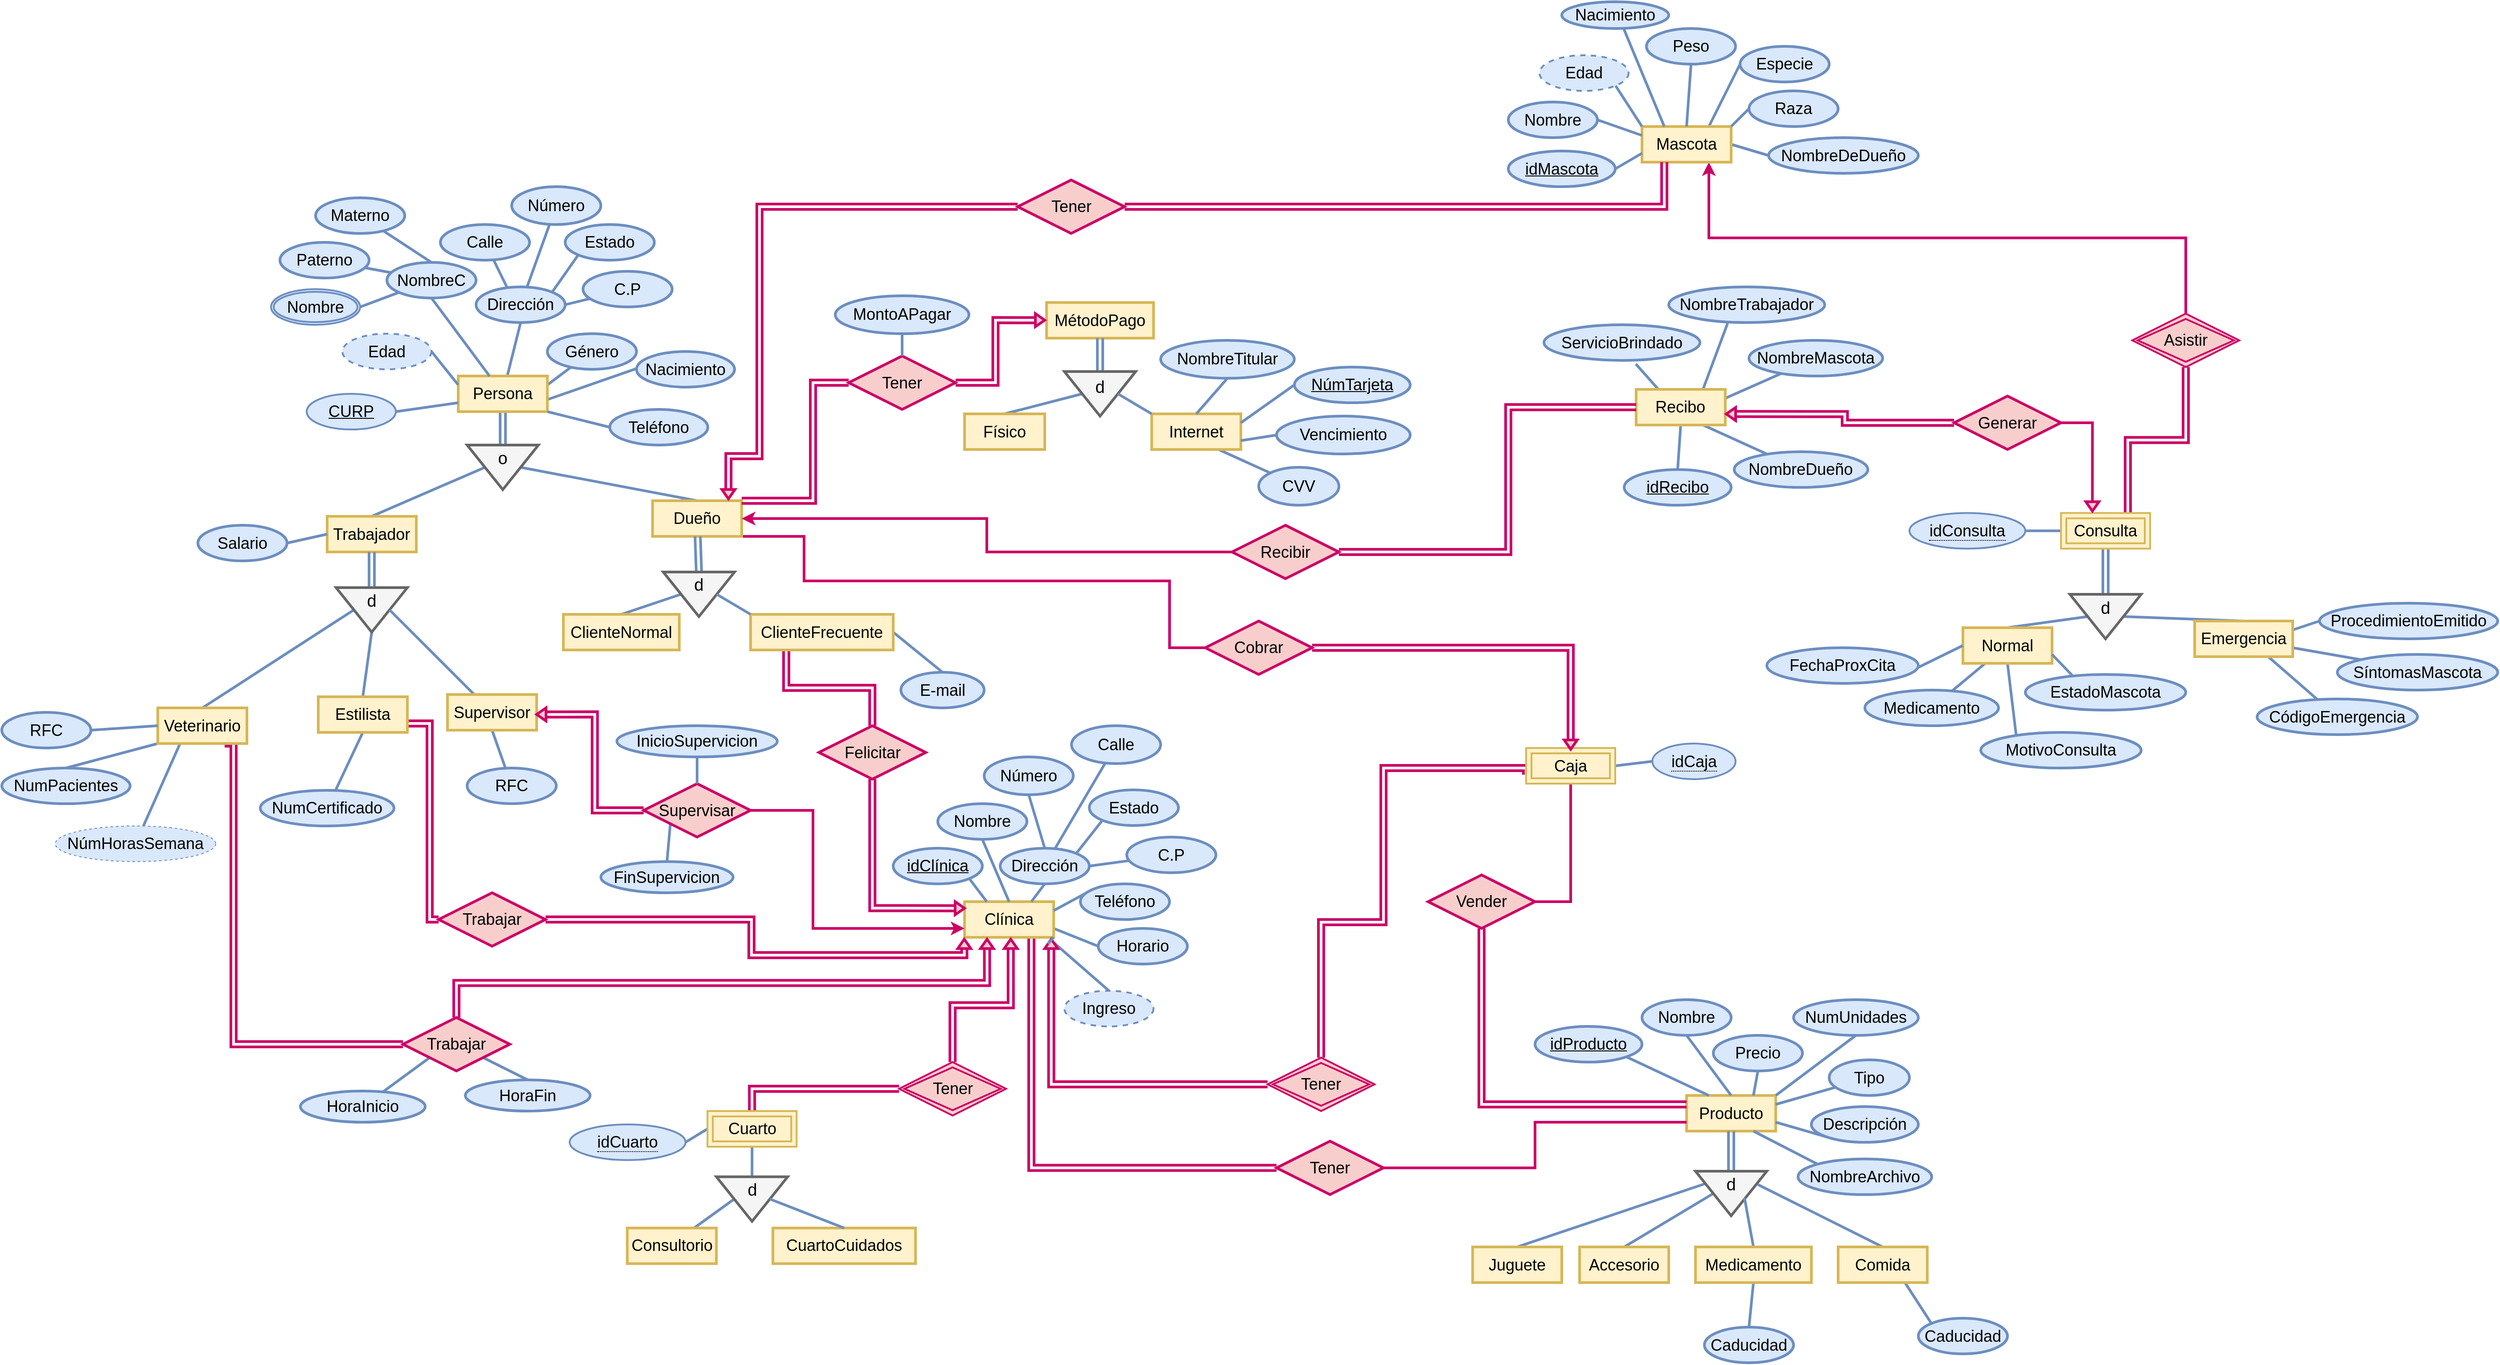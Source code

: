 <mxfile version="17.2.4" type="google"><diagram id="5AFcJTEGKNLk9mzxkQrl" name="Page-1"><mxGraphModel grid="1" page="1" gridSize="10" guides="1" tooltips="1" connect="1" arrows="1" fold="1" pageScale="1" pageWidth="827" pageHeight="1169" math="0" shadow="0"><root><mxCell id="0"/><mxCell id="1" parent="0"/><mxCell id="B_YcSiEq3z3XBiFDnZy7-2" style="edgeStyle=none;rounded=0;orthogonalLoop=1;jettySize=auto;html=1;entryX=0.5;entryY=1;entryDx=0;entryDy=0;fontSize=18;endArrow=none;endFill=0;strokeWidth=3;fillColor=#dae8fc;strokeColor=#6c8ebf;" edge="1" parent="1" source="B_YcSiEq3z3XBiFDnZy7-6" target="B_YcSiEq3z3XBiFDnZy7-20"><mxGeometry relative="1" as="geometry"/></mxCell><mxCell id="B_YcSiEq3z3XBiFDnZy7-3" style="edgeStyle=none;rounded=0;orthogonalLoop=1;jettySize=auto;html=1;exitX=1;exitY=0.25;exitDx=0;exitDy=0;fontSize=18;endArrow=none;endFill=0;strokeWidth=3;fillColor=#dae8fc;strokeColor=#6c8ebf;" edge="1" parent="1" source="B_YcSiEq3z3XBiFDnZy7-6" target="B_YcSiEq3z3XBiFDnZy7-29"><mxGeometry relative="1" as="geometry"/></mxCell><mxCell id="B_YcSiEq3z3XBiFDnZy7-4" style="edgeStyle=none;rounded=0;orthogonalLoop=1;jettySize=auto;html=1;exitX=0.64;exitY=0.975;exitDx=0;exitDy=0;entryX=0.5;entryY=0;entryDx=0;entryDy=0;fontSize=18;endArrow=none;endFill=0;strokeWidth=3;exitPerimeter=0;fillColor=#dae8fc;strokeColor=#6c8ebf;" edge="1" parent="1" source="B_YcSiEq3z3XBiFDnZy7-6" target="B_YcSiEq3z3XBiFDnZy7-30"><mxGeometry relative="1" as="geometry"/></mxCell><mxCell id="B_YcSiEq3z3XBiFDnZy7-5" style="rounded=0;orthogonalLoop=1;jettySize=auto;html=1;exitX=0.5;exitY=1;exitDx=0;exitDy=0;entryX=0.5;entryY=1;entryDx=0;entryDy=0;entryPerimeter=0;fontSize=27;endArrow=none;endFill=0;strokeWidth=3;fillColor=#dae8fc;strokeColor=#6c8ebf;shape=link;" edge="1" parent="1" source="B_YcSiEq3z3XBiFDnZy7-6" target="B_YcSiEq3z3XBiFDnZy7-37"><mxGeometry relative="1" as="geometry"><mxPoint x="562.04" y="197.5" as="targetPoint"/></mxGeometry></mxCell><mxCell id="B_YcSiEq3z3XBiFDnZy7-6" value="Persona" style="whiteSpace=wrap;html=1;align=center;fontSize=18;strokeWidth=3;fillColor=#fff2cc;strokeColor=#d6b656;" vertex="1" parent="1"><mxGeometry x="512.04" y="120" width="100" height="40" as="geometry"/></mxCell><mxCell id="B_YcSiEq3z3XBiFDnZy7-7" style="rounded=0;orthogonalLoop=1;jettySize=auto;html=1;exitX=0.5;exitY=1;exitDx=0;exitDy=0;fontSize=18;endArrow=none;endFill=0;strokeWidth=3;fillColor=#dae8fc;strokeColor=#6c8ebf;" edge="1" parent="1" source="B_YcSiEq3z3XBiFDnZy7-8" target="B_YcSiEq3z3XBiFDnZy7-6"><mxGeometry relative="1" as="geometry"/></mxCell><mxCell id="B_YcSiEq3z3XBiFDnZy7-8" value="NombreC" style="ellipse;whiteSpace=wrap;html=1;align=center;fontSize=18;strokeWidth=3;fillColor=#dae8fc;strokeColor=#6c8ebf;" vertex="1" parent="1"><mxGeometry x="432.04" y="-7.5" width="100" height="40" as="geometry"/></mxCell><mxCell id="B_YcSiEq3z3XBiFDnZy7-10" style="edgeStyle=none;rounded=0;orthogonalLoop=1;jettySize=auto;html=1;fontSize=18;endArrow=none;endFill=0;strokeWidth=3;exitX=1;exitY=0.5;exitDx=0;exitDy=0;fillColor=#dae8fc;strokeColor=#6c8ebf;" edge="1" parent="1" source="B_YcSiEq3z3XBiFDnZy7-73" target="B_YcSiEq3z3XBiFDnZy7-8"><mxGeometry relative="1" as="geometry"><mxPoint x="409.748" y="30.287" as="sourcePoint"/></mxGeometry></mxCell><mxCell id="B_YcSiEq3z3XBiFDnZy7-12" style="edgeStyle=none;rounded=0;orthogonalLoop=1;jettySize=auto;html=1;fontSize=18;endArrow=none;endFill=0;strokeWidth=3;fillColor=#dae8fc;strokeColor=#6c8ebf;" edge="1" parent="1" source="B_YcSiEq3z3XBiFDnZy7-13" target="B_YcSiEq3z3XBiFDnZy7-8"><mxGeometry relative="1" as="geometry"/></mxCell><mxCell id="B_YcSiEq3z3XBiFDnZy7-13" value="Paterno" style="ellipse;whiteSpace=wrap;html=1;align=center;fontSize=18;strokeWidth=3;fillColor=#dae8fc;strokeColor=#6c8ebf;" vertex="1" parent="1"><mxGeometry x="312.04" y="-30" width="100" height="40" as="geometry"/></mxCell><mxCell id="B_YcSiEq3z3XBiFDnZy7-14" style="edgeStyle=none;rounded=0;orthogonalLoop=1;jettySize=auto;html=1;entryX=0.5;entryY=0;entryDx=0;entryDy=0;fontSize=18;endArrow=none;endFill=0;strokeWidth=3;fillColor=#dae8fc;strokeColor=#6c8ebf;" edge="1" parent="1" source="B_YcSiEq3z3XBiFDnZy7-15" target="B_YcSiEq3z3XBiFDnZy7-8"><mxGeometry relative="1" as="geometry"/></mxCell><mxCell id="B_YcSiEq3z3XBiFDnZy7-15" value="Materno" style="ellipse;whiteSpace=wrap;html=1;align=center;fontSize=18;strokeWidth=3;fillColor=#dae8fc;strokeColor=#6c8ebf;" vertex="1" parent="1"><mxGeometry x="352.04" y="-80" width="100" height="40" as="geometry"/></mxCell><mxCell id="B_YcSiEq3z3XBiFDnZy7-16" style="edgeStyle=none;rounded=0;orthogonalLoop=1;jettySize=auto;html=1;exitX=0.35;exitY=0.025;exitDx=0;exitDy=0;fontSize=18;endArrow=none;endFill=0;strokeWidth=3;fillColor=#dae8fc;strokeColor=#6c8ebf;exitPerimeter=0;" edge="1" parent="1" source="B_YcSiEq3z3XBiFDnZy7-20" target="B_YcSiEq3z3XBiFDnZy7-21"><mxGeometry relative="1" as="geometry"/></mxCell><mxCell id="B_YcSiEq3z3XBiFDnZy7-19" style="edgeStyle=none;rounded=0;orthogonalLoop=1;jettySize=auto;html=1;fontSize=18;endArrow=none;endFill=0;strokeWidth=3;exitX=1;exitY=0.5;exitDx=0;exitDy=0;fillColor=#dae8fc;strokeColor=#6c8ebf;" edge="1" parent="1" source="B_YcSiEq3z3XBiFDnZy7-20" target="B_YcSiEq3z3XBiFDnZy7-28"><mxGeometry relative="1" as="geometry"><mxPoint x="632.04" y="70" as="sourcePoint"/></mxGeometry></mxCell><mxCell id="B_YcSiEq3z3XBiFDnZy7-20" value="Dirección" style="ellipse;whiteSpace=wrap;html=1;align=center;fontSize=18;strokeWidth=3;fillColor=#dae8fc;strokeColor=#6c8ebf;" vertex="1" parent="1"><mxGeometry x="532.04" y="20" width="100" height="40" as="geometry"/></mxCell><mxCell id="B_YcSiEq3z3XBiFDnZy7-21" value="Calle" style="ellipse;whiteSpace=wrap;html=1;align=center;fontSize=18;strokeWidth=3;fillColor=#dae8fc;strokeColor=#6c8ebf;" vertex="1" parent="1"><mxGeometry x="492.04" y="-50" width="100" height="40" as="geometry"/></mxCell><mxCell id="B_YcSiEq3z3XBiFDnZy7-22" style="edgeStyle=none;rounded=0;orthogonalLoop=1;jettySize=auto;html=1;fontSize=18;endArrow=none;endFill=0;strokeWidth=3;fillColor=#dae8fc;strokeColor=#6c8ebf;" edge="1" parent="1" source="B_YcSiEq3z3XBiFDnZy7-23" target="B_YcSiEq3z3XBiFDnZy7-20"><mxGeometry relative="1" as="geometry"/></mxCell><mxCell id="B_YcSiEq3z3XBiFDnZy7-23" value="Número" style="ellipse;whiteSpace=wrap;html=1;align=center;fontSize=18;strokeWidth=3;fillColor=#dae8fc;strokeColor=#6c8ebf;" vertex="1" parent="1"><mxGeometry x="572.04" y="-92.5" width="100" height="42.5" as="geometry"/></mxCell><mxCell id="B_YcSiEq3z3XBiFDnZy7-26" style="edgeStyle=none;rounded=0;orthogonalLoop=1;jettySize=auto;html=1;exitX=0;exitY=1;exitDx=0;exitDy=0;fontSize=18;endArrow=none;endFill=0;strokeWidth=3;entryX=1;entryY=0;entryDx=0;entryDy=0;fillColor=#dae8fc;strokeColor=#6c8ebf;" edge="1" parent="1" source="B_YcSiEq3z3XBiFDnZy7-27" target="B_YcSiEq3z3XBiFDnZy7-20"><mxGeometry relative="1" as="geometry"><mxPoint x="632.04" y="50" as="targetPoint"/></mxGeometry></mxCell><mxCell id="B_YcSiEq3z3XBiFDnZy7-27" value="Estado" style="ellipse;whiteSpace=wrap;html=1;align=center;fontSize=18;strokeWidth=3;fillColor=#dae8fc;strokeColor=#6c8ebf;" vertex="1" parent="1"><mxGeometry x="632.04" y="-50" width="100" height="40" as="geometry"/></mxCell><mxCell id="B_YcSiEq3z3XBiFDnZy7-28" value="C.P" style="ellipse;whiteSpace=wrap;html=1;align=center;fontSize=18;strokeWidth=3;fillColor=#dae8fc;strokeColor=#6c8ebf;" vertex="1" parent="1"><mxGeometry x="652.04" y="2.5" width="100" height="40" as="geometry"/></mxCell><mxCell id="B_YcSiEq3z3XBiFDnZy7-29" value="Género" style="ellipse;whiteSpace=wrap;html=1;align=center;fontSize=18;strokeWidth=3;fillColor=#dae8fc;strokeColor=#6c8ebf;" vertex="1" parent="1"><mxGeometry x="612.04" y="72.5" width="100" height="40" as="geometry"/></mxCell><mxCell id="B_YcSiEq3z3XBiFDnZy7-30" value="Nacimiento" style="ellipse;whiteSpace=wrap;html=1;align=center;fontSize=18;strokeWidth=3;fillColor=#dae8fc;strokeColor=#6c8ebf;" vertex="1" parent="1"><mxGeometry x="712.04" y="92.5" width="110" height="40" as="geometry"/></mxCell><mxCell id="B_YcSiEq3z3XBiFDnZy7-31" style="edgeStyle=none;rounded=0;orthogonalLoop=1;jettySize=auto;html=1;exitX=0;exitY=0.5;exitDx=0;exitDy=0;fontSize=18;endArrow=none;endFill=0;strokeWidth=3;entryX=1;entryY=1;entryDx=0;entryDy=0;fillColor=#dae8fc;strokeColor=#6c8ebf;" edge="1" parent="1" source="B_YcSiEq3z3XBiFDnZy7-91" target="B_YcSiEq3z3XBiFDnZy7-6"><mxGeometry relative="1" as="geometry"><mxPoint x="622.04" y="160" as="targetPoint"/><mxPoint x="662.04" y="227.5" as="sourcePoint"/></mxGeometry></mxCell><mxCell id="B_YcSiEq3z3XBiFDnZy7-34" style="edgeStyle=none;shape=link;rounded=0;orthogonalLoop=1;jettySize=auto;html=1;exitX=0.5;exitY=0;exitDx=0;exitDy=0;fontSize=27;endArrow=none;endFill=0;strokeWidth=3;fillColor=#dae8fc;strokeColor=#6c8ebf;" edge="1" parent="1" source="B_YcSiEq3z3XBiFDnZy7-20" target="B_YcSiEq3z3XBiFDnZy7-20"><mxGeometry relative="1" as="geometry"/></mxCell><mxCell id="B_YcSiEq3z3XBiFDnZy7-35" style="edgeStyle=none;rounded=0;orthogonalLoop=1;jettySize=auto;html=1;exitX=0;exitY=0;exitDx=20;exitDy=25;entryX=0.5;entryY=0;entryDx=0;entryDy=0;fontSize=27;endArrow=none;endFill=0;strokeWidth=3;fillColor=#dae8fc;strokeColor=#6c8ebf;exitPerimeter=0;" edge="1" parent="1" source="B_YcSiEq3z3XBiFDnZy7-37" target="B_YcSiEq3z3XBiFDnZy7-40"><mxGeometry relative="1" as="geometry"><mxPoint x="510" y="255" as="sourcePoint"/></mxGeometry></mxCell><mxCell id="B_YcSiEq3z3XBiFDnZy7-36" style="edgeStyle=none;rounded=0;orthogonalLoop=1;jettySize=auto;html=1;exitX=0;exitY=0;exitDx=60;exitDy=25;entryX=0.5;entryY=0;entryDx=0;entryDy=0;fontSize=27;endArrow=none;endFill=0;strokeWidth=3;fillColor=#dae8fc;strokeColor=#6c8ebf;exitPerimeter=0;" edge="1" parent="1" source="B_YcSiEq3z3XBiFDnZy7-37" target="B_YcSiEq3z3XBiFDnZy7-38"><mxGeometry relative="1" as="geometry"><mxPoint x="560" y="230" as="sourcePoint"/></mxGeometry></mxCell><mxCell id="B_YcSiEq3z3XBiFDnZy7-37" value="" style="verticalLabelPosition=bottom;verticalAlign=top;html=1;shape=mxgraph.basic.acute_triangle;dx=0.5;fontSize=27;strokeWidth=3;rotation=-180;fillColor=#f5f5f5;strokeColor=#666666;fontColor=#333333;" vertex="1" parent="1"><mxGeometry x="522.04" y="197.5" width="80" height="50" as="geometry"/></mxCell><mxCell id="B_YcSiEq3z3XBiFDnZy7-38" value="Trabajador" style="whiteSpace=wrap;html=1;align=center;fontSize=18;strokeWidth=3;fillColor=#fff2cc;strokeColor=#d6b656;" vertex="1" parent="1"><mxGeometry x="365" y="277.5" width="100" height="40" as="geometry"/></mxCell><mxCell id="lA6-aimimiCQ127sf3wt-37" style="edgeStyle=orthogonalEdgeStyle;rounded=0;orthogonalLoop=1;jettySize=auto;html=1;exitX=1;exitY=1;exitDx=0;exitDy=0;entryX=0;entryY=0.5;entryDx=0;entryDy=0;fontSize=18;startArrow=none;startFill=0;endArrow=none;endFill=0;strokeColor=#CC0066;strokeWidth=3;" edge="1" parent="1" source="B_YcSiEq3z3XBiFDnZy7-40" target="lA6-aimimiCQ127sf3wt-35"><mxGeometry relative="1" as="geometry"><Array as="points"><mxPoint x="900" y="300"/><mxPoint x="900" y="350"/><mxPoint x="1310" y="350"/><mxPoint x="1310" y="425"/></Array></mxGeometry></mxCell><mxCell id="B_YcSiEq3z3XBiFDnZy7-40" value="Dueño" style="whiteSpace=wrap;html=1;align=center;fontSize=18;strokeWidth=3;fillColor=#fff2cc;strokeColor=#d6b656;" vertex="1" parent="1"><mxGeometry x="730" y="260" width="100" height="40" as="geometry"/></mxCell><mxCell id="B_YcSiEq3z3XBiFDnZy7-48" value="&lt;span style=&quot;font-size: 19px&quot;&gt;o&lt;/span&gt;" style="text;html=1;strokeColor=none;fillColor=none;align=center;verticalAlign=middle;whiteSpace=wrap;rounded=0;fontSize=18;strokeWidth=3;" vertex="1" parent="1"><mxGeometry x="532.04" y="197.5" width="60" height="30" as="geometry"/></mxCell><mxCell id="B_YcSiEq3z3XBiFDnZy7-72" style="edgeStyle=none;rounded=0;orthogonalLoop=1;jettySize=auto;html=1;exitX=1;exitY=0.75;exitDx=0;exitDy=0;entryX=0;entryY=0.5;entryDx=0;entryDy=0;endArrow=none;endFill=0;strokeWidth=3;fillColor=#dae8fc;strokeColor=#6c8ebf;" edge="1" parent="1" source="B_YcSiEq3z3XBiFDnZy7-49" target="B_YcSiEq3z3XBiFDnZy7-71"><mxGeometry relative="1" as="geometry"/></mxCell><mxCell id="B_YcSiEq3z3XBiFDnZy7-266" style="edgeStyle=orthogonalEdgeStyle;rounded=0;orthogonalLoop=1;jettySize=auto;html=1;entryX=0;entryY=0.5;entryDx=0;entryDy=0;fontSize=18;endArrow=none;endFill=0;strokeColor=#CC0066;strokeWidth=3;exitX=0.75;exitY=1;exitDx=0;exitDy=0;shape=link;" edge="1" parent="1" source="B_YcSiEq3z3XBiFDnZy7-49" target="B_YcSiEq3z3XBiFDnZy7-265"><mxGeometry relative="1" as="geometry"><mxPoint x="1420" y="830" as="sourcePoint"/></mxGeometry></mxCell><mxCell id="B_YcSiEq3z3XBiFDnZy7-371" style="edgeStyle=none;rounded=0;orthogonalLoop=1;jettySize=auto;html=1;exitX=1;exitY=1;exitDx=0;exitDy=0;entryX=0.5;entryY=0;entryDx=0;entryDy=0;fontSize=18;endArrow=none;endFill=0;strokeColor=#6c8ebf;strokeWidth=3;fillColor=#dae8fc;startArrow=none;" edge="1" parent="1" source="lA6-aimimiCQ127sf3wt-47" target="B_YcSiEq3z3XBiFDnZy7-370"><mxGeometry relative="1" as="geometry"/></mxCell><mxCell id="n1Vg_d8fdwVGomeg11f5-16" style="edgeStyle=orthogonalEdgeStyle;rounded=0;orthogonalLoop=1;jettySize=auto;html=1;exitX=0;exitY=0.5;exitDx=0;exitDy=0;entryX=0;entryY=0.5;entryDx=0;entryDy=0;fontSize=18;endArrow=none;endFill=0;strokeWidth=3;fillColor=#f8cecc;strokeColor=#CC0066;startArrow=none;startFill=0;shape=link;" edge="1" parent="1" source="lA6-aimimiCQ127sf3wt-47" target="n1Vg_d8fdwVGomeg11f5-13"><mxGeometry relative="1" as="geometry"/></mxCell><mxCell id="lA6-aimimiCQ127sf3wt-22" style="edgeStyle=orthogonalEdgeStyle;rounded=0;orthogonalLoop=1;jettySize=auto;html=1;exitX=0;exitY=0.5;exitDx=0;exitDy=0;entryX=0.5;entryY=0;entryDx=0;entryDy=0;fontSize=18;startArrow=none;startFill=0;endArrow=none;endFill=0;strokeColor=#CC0066;strokeWidth=3;shape=link;" edge="1" parent="1" source="lA6-aimimiCQ127sf3wt-45" target="B_YcSiEq3z3XBiFDnZy7-268"><mxGeometry relative="1" as="geometry"/></mxCell><mxCell id="B_YcSiEq3z3XBiFDnZy7-49" value="Clínica" style="whiteSpace=wrap;html=1;align=center;fontSize=18;strokeWidth=3;fillColor=#fff2cc;strokeColor=#d6b656;" vertex="1" parent="1"><mxGeometry x="1080" y="710" width="100" height="40" as="geometry"/></mxCell><mxCell id="B_YcSiEq3z3XBiFDnZy7-51" style="rounded=0;orthogonalLoop=1;jettySize=auto;html=1;exitX=1;exitY=1;exitDx=0;exitDy=0;entryX=0.25;entryY=0;entryDx=0;entryDy=0;strokeWidth=3;endArrow=none;endFill=0;fillColor=#dae8fc;strokeColor=#6c8ebf;" edge="1" parent="1" source="B_YcSiEq3z3XBiFDnZy7-157" target="B_YcSiEq3z3XBiFDnZy7-49"><mxGeometry relative="1" as="geometry"><mxPoint x="1010" y="730" as="sourcePoint"/></mxGeometry></mxCell><mxCell id="B_YcSiEq3z3XBiFDnZy7-52" style="edgeStyle=none;rounded=0;orthogonalLoop=1;jettySize=auto;html=1;exitX=0.5;exitY=0;exitDx=0;exitDy=0;fontSize=18;endArrow=none;endFill=0;strokeWidth=3;entryX=0.5;entryY=1;entryDx=0;entryDy=0;fillColor=#dae8fc;strokeColor=#6c8ebf;" edge="1" parent="1" source="B_YcSiEq3z3XBiFDnZy7-56" target="B_YcSiEq3z3XBiFDnZy7-67"><mxGeometry relative="1" as="geometry"><mxPoint x="1169.038" y="579.671" as="targetPoint"/></mxGeometry></mxCell><mxCell id="B_YcSiEq3z3XBiFDnZy7-55" style="edgeStyle=none;rounded=0;orthogonalLoop=1;jettySize=auto;html=1;fontSize=18;endArrow=none;endFill=0;strokeWidth=3;fillColor=#dae8fc;strokeColor=#6c8ebf;" edge="1" parent="1" target="B_YcSiEq3z3XBiFDnZy7-63"><mxGeometry relative="1" as="geometry"><mxPoint x="1220" y="670" as="sourcePoint"/></mxGeometry></mxCell><mxCell id="B_YcSiEq3z3XBiFDnZy7-68" style="edgeStyle=none;rounded=0;orthogonalLoop=1;jettySize=auto;html=1;exitX=0.5;exitY=1;exitDx=0;exitDy=0;entryX=0.75;entryY=0;entryDx=0;entryDy=0;endArrow=none;endFill=0;strokeWidth=3;fillColor=#dae8fc;strokeColor=#6c8ebf;" edge="1" parent="1" source="B_YcSiEq3z3XBiFDnZy7-56" target="B_YcSiEq3z3XBiFDnZy7-49"><mxGeometry relative="1" as="geometry"/></mxCell><mxCell id="B_YcSiEq3z3XBiFDnZy7-56" value="Dirección" style="ellipse;whiteSpace=wrap;html=1;align=center;fontSize=18;strokeWidth=3;fillColor=#dae8fc;strokeColor=#6c8ebf;" vertex="1" parent="1"><mxGeometry x="1120" y="650" width="100" height="40" as="geometry"/></mxCell><mxCell id="B_YcSiEq3z3XBiFDnZy7-57" style="edgeStyle=none;rounded=0;orthogonalLoop=1;jettySize=auto;html=1;fontSize=18;endArrow=none;endFill=0;strokeWidth=3;fillColor=#dae8fc;strokeColor=#6c8ebf;" edge="1" parent="1" source="B_YcSiEq3z3XBiFDnZy7-58" target="B_YcSiEq3z3XBiFDnZy7-56"><mxGeometry relative="1" as="geometry"/></mxCell><mxCell id="B_YcSiEq3z3XBiFDnZy7-58" value="Calle" style="ellipse;whiteSpace=wrap;html=1;align=center;fontSize=18;strokeWidth=3;fillColor=#dae8fc;strokeColor=#6c8ebf;" vertex="1" parent="1"><mxGeometry x="1200" y="512.5" width="100" height="42.5" as="geometry"/></mxCell><mxCell id="B_YcSiEq3z3XBiFDnZy7-61" style="edgeStyle=none;rounded=0;orthogonalLoop=1;jettySize=auto;html=1;exitX=0;exitY=1;exitDx=0;exitDy=0;fontSize=18;endArrow=none;endFill=0;strokeWidth=3;fillColor=#dae8fc;strokeColor=#6c8ebf;entryX=1;entryY=0;entryDx=0;entryDy=0;" edge="1" parent="1" source="B_YcSiEq3z3XBiFDnZy7-62" target="B_YcSiEq3z3XBiFDnZy7-56"><mxGeometry relative="1" as="geometry"><mxPoint x="1140" y="630" as="targetPoint"/></mxGeometry></mxCell><mxCell id="B_YcSiEq3z3XBiFDnZy7-62" value="Estado" style="ellipse;whiteSpace=wrap;html=1;align=center;fontSize=18;strokeWidth=3;fillColor=#dae8fc;strokeColor=#6c8ebf;" vertex="1" parent="1"><mxGeometry x="1220" y="584.5" width="100" height="40" as="geometry"/></mxCell><mxCell id="B_YcSiEq3z3XBiFDnZy7-63" value="C.P" style="ellipse;whiteSpace=wrap;html=1;align=center;fontSize=18;strokeWidth=3;fillColor=#dae8fc;strokeColor=#6c8ebf;" vertex="1" parent="1"><mxGeometry x="1262.04" y="637.5" width="100" height="40" as="geometry"/></mxCell><mxCell id="B_YcSiEq3z3XBiFDnZy7-64" style="edgeStyle=none;shape=link;rounded=0;orthogonalLoop=1;jettySize=auto;html=1;exitX=0.5;exitY=0;exitDx=0;exitDy=0;fontSize=27;endArrow=none;endFill=0;strokeWidth=3;fillColor=#dae8fc;strokeColor=#6c8ebf;" edge="1" parent="1" source="B_YcSiEq3z3XBiFDnZy7-56" target="B_YcSiEq3z3XBiFDnZy7-56"><mxGeometry relative="1" as="geometry"/></mxCell><mxCell id="B_YcSiEq3z3XBiFDnZy7-66" style="edgeStyle=none;rounded=0;orthogonalLoop=1;jettySize=auto;html=1;exitX=0.5;exitY=1;exitDx=0;exitDy=0;entryX=0.5;entryY=0;entryDx=0;entryDy=0;endArrow=none;endFill=0;strokeWidth=3;fillColor=#dae8fc;strokeColor=#6c8ebf;" edge="1" parent="1" source="B_YcSiEq3z3XBiFDnZy7-65" target="B_YcSiEq3z3XBiFDnZy7-49"><mxGeometry relative="1" as="geometry"/></mxCell><mxCell id="B_YcSiEq3z3XBiFDnZy7-65" value="Nombre" style="ellipse;whiteSpace=wrap;html=1;align=center;fontSize=18;strokeWidth=3;fillColor=#dae8fc;strokeColor=#6c8ebf;" vertex="1" parent="1"><mxGeometry x="1050" y="600" width="100" height="40" as="geometry"/></mxCell><mxCell id="B_YcSiEq3z3XBiFDnZy7-67" value="Número" style="ellipse;whiteSpace=wrap;html=1;align=center;fontSize=18;strokeWidth=3;fillColor=#dae8fc;strokeColor=#6c8ebf;" vertex="1" parent="1"><mxGeometry x="1102.04" y="547.5" width="100" height="42.5" as="geometry"/></mxCell><mxCell id="B_YcSiEq3z3XBiFDnZy7-70" style="edgeStyle=none;rounded=0;orthogonalLoop=1;jettySize=auto;html=1;exitX=0;exitY=0;exitDx=0;exitDy=0;endArrow=none;endFill=0;strokeWidth=3;fillColor=#dae8fc;strokeColor=#6c8ebf;" edge="1" parent="1" source="B_YcSiEq3z3XBiFDnZy7-69"><mxGeometry relative="1" as="geometry"><mxPoint x="1180" y="720" as="targetPoint"/></mxGeometry></mxCell><mxCell id="B_YcSiEq3z3XBiFDnZy7-69" value="Teléfono" style="ellipse;whiteSpace=wrap;html=1;align=center;fontSize=18;strokeWidth=3;fillColor=#dae8fc;strokeColor=#6c8ebf;" vertex="1" parent="1"><mxGeometry x="1210" y="690" width="100" height="40" as="geometry"/></mxCell><mxCell id="B_YcSiEq3z3XBiFDnZy7-71" value="Horario" style="ellipse;whiteSpace=wrap;html=1;align=center;fontSize=18;strokeWidth=3;fillColor=#dae8fc;strokeColor=#6c8ebf;" vertex="1" parent="1"><mxGeometry x="1230" y="740" width="100" height="40" as="geometry"/></mxCell><mxCell id="B_YcSiEq3z3XBiFDnZy7-73" value="&lt;font style=&quot;font-size: 18px&quot;&gt;Nombre&lt;/font&gt;" style="ellipse;shape=doubleEllipse;margin=3;whiteSpace=wrap;html=1;align=center;strokeWidth=2;fillColor=#dae8fc;strokeColor=#6c8ebf;" vertex="1" parent="1"><mxGeometry x="302.04" y="22.5" width="100" height="40" as="geometry"/></mxCell><mxCell id="B_YcSiEq3z3XBiFDnZy7-74" style="edgeStyle=none;rounded=0;orthogonalLoop=1;jettySize=auto;html=1;entryX=0.5;entryY=1;entryDx=0;entryDy=0;entryPerimeter=0;fontSize=27;endArrow=none;endFill=0;strokeWidth=3;fillColor=#dae8fc;strokeColor=#6c8ebf;exitX=0.5;exitY=1;exitDx=0;exitDy=0;shape=link;" edge="1" parent="1" source="B_YcSiEq3z3XBiFDnZy7-38" target="B_YcSiEq3z3XBiFDnZy7-78"><mxGeometry relative="1" as="geometry"><mxPoint x="420" y="327.5" as="sourcePoint"/></mxGeometry></mxCell><mxCell id="B_YcSiEq3z3XBiFDnZy7-76" style="edgeStyle=none;rounded=0;orthogonalLoop=1;jettySize=auto;html=1;exitX=0;exitY=0;exitDx=40;exitDy=0;exitPerimeter=0;entryX=0.5;entryY=0;entryDx=0;entryDy=0;fontSize=27;endArrow=none;endFill=0;strokeWidth=3;fillColor=#dae8fc;strokeColor=#6c8ebf;" edge="1" parent="1" source="B_YcSiEq3z3XBiFDnZy7-78" target="B_YcSiEq3z3XBiFDnZy7-80"><mxGeometry relative="1" as="geometry"/></mxCell><mxCell id="B_YcSiEq3z3XBiFDnZy7-77" style="edgeStyle=none;rounded=0;orthogonalLoop=1;jettySize=auto;html=1;exitX=0;exitY=0;exitDx=60;exitDy=25;exitPerimeter=0;entryX=0.5;entryY=0;entryDx=0;entryDy=0;fontSize=27;endArrow=none;endFill=0;strokeWidth=3;fillColor=#dae8fc;strokeColor=#6c8ebf;" edge="1" parent="1" source="B_YcSiEq3z3XBiFDnZy7-78" target="B_YcSiEq3z3XBiFDnZy7-79"><mxGeometry relative="1" as="geometry"/></mxCell><mxCell id="B_YcSiEq3z3XBiFDnZy7-78" value="" style="verticalLabelPosition=bottom;verticalAlign=top;html=1;shape=mxgraph.basic.acute_triangle;dx=0.5;fontSize=27;strokeWidth=3;rotation=-180;fillColor=#f5f5f5;strokeColor=#666666;fontColor=#333333;" vertex="1" parent="1"><mxGeometry x="375" y="357.5" width="80" height="50" as="geometry"/></mxCell><mxCell id="B_YcSiEq3z3XBiFDnZy7-95" style="edgeStyle=none;rounded=0;orthogonalLoop=1;jettySize=auto;html=1;exitX=0;exitY=1;exitDx=0;exitDy=0;entryX=0.5;entryY=0;entryDx=0;entryDy=0;fontSize=18;endArrow=none;endFill=0;strokeWidth=3;fillColor=#dae8fc;strokeColor=#6c8ebf;" edge="1" parent="1" source="B_YcSiEq3z3XBiFDnZy7-79" target="B_YcSiEq3z3XBiFDnZy7-92"><mxGeometry relative="1" as="geometry"/></mxCell><mxCell id="B_YcSiEq3z3XBiFDnZy7-269" style="edgeStyle=orthogonalEdgeStyle;rounded=0;orthogonalLoop=1;jettySize=auto;html=1;exitX=0.75;exitY=1;exitDx=0;exitDy=0;entryX=0;entryY=0.5;entryDx=0;entryDy=0;fontSize=18;endArrow=none;endFill=0;strokeColor=#CC0066;strokeWidth=3;shape=link;" edge="1" parent="1" source="B_YcSiEq3z3XBiFDnZy7-79" target="B_YcSiEq3z3XBiFDnZy7-268"><mxGeometry relative="1" as="geometry"><Array as="points"><mxPoint x="260" y="533"/><mxPoint x="260" y="870"/></Array></mxGeometry></mxCell><mxCell id="lA6-aimimiCQ127sf3wt-18" style="rounded=0;orthogonalLoop=1;jettySize=auto;html=1;exitX=0.25;exitY=1;exitDx=0;exitDy=0;fontSize=18;startArrow=none;startFill=0;endArrow=none;endFill=0;strokeColor=#6c8ebf;strokeWidth=3;fillColor=#dae8fc;" edge="1" parent="1" source="B_YcSiEq3z3XBiFDnZy7-79" target="lA6-aimimiCQ127sf3wt-17"><mxGeometry relative="1" as="geometry"/></mxCell><mxCell id="B_YcSiEq3z3XBiFDnZy7-79" value="Veterinario" style="whiteSpace=wrap;html=1;align=center;fontSize=18;strokeWidth=3;fillColor=#fff2cc;strokeColor=#d6b656;" vertex="1" parent="1"><mxGeometry x="175" y="492.5" width="100" height="40" as="geometry"/></mxCell><mxCell id="B_YcSiEq3z3XBiFDnZy7-87" style="edgeStyle=none;rounded=0;orthogonalLoop=1;jettySize=auto;html=1;exitX=0.5;exitY=1;exitDx=0;exitDy=0;fontSize=18;endArrow=none;endFill=0;strokeWidth=3;fillColor=#dae8fc;strokeColor=#6c8ebf;" edge="1" parent="1" source="B_YcSiEq3z3XBiFDnZy7-80" target="B_YcSiEq3z3XBiFDnZy7-86"><mxGeometry relative="1" as="geometry"/></mxCell><mxCell id="B_YcSiEq3z3XBiFDnZy7-276" style="edgeStyle=orthogonalEdgeStyle;rounded=0;orthogonalLoop=1;jettySize=auto;html=1;exitX=1;exitY=0.75;exitDx=0;exitDy=0;entryX=0;entryY=0.5;entryDx=0;entryDy=0;fontSize=18;endArrow=none;endFill=0;strokeColor=#CC0066;strokeWidth=3;shape=link;" edge="1" parent="1" source="B_YcSiEq3z3XBiFDnZy7-80" target="B_YcSiEq3z3XBiFDnZy7-275"><mxGeometry relative="1" as="geometry"><Array as="points"><mxPoint x="480" y="510"/><mxPoint x="480" y="730"/></Array></mxGeometry></mxCell><mxCell id="B_YcSiEq3z3XBiFDnZy7-80" value="Estilista" style="whiteSpace=wrap;html=1;align=center;fontSize=18;strokeWidth=3;fillColor=#fff2cc;strokeColor=#d6b656;" vertex="1" parent="1"><mxGeometry x="355" y="480" width="100" height="40" as="geometry"/></mxCell><mxCell id="B_YcSiEq3z3XBiFDnZy7-177" style="edgeStyle=none;rounded=0;orthogonalLoop=1;jettySize=auto;html=1;exitX=0;exitY=0;exitDx=20;exitDy=25;fontSize=18;endArrow=none;endFill=0;strokeWidth=3;fillColor=#dae8fc;strokeColor=#6c8ebf;exitPerimeter=0;" edge="1" parent="1" source="B_YcSiEq3z3XBiFDnZy7-78" target="B_YcSiEq3z3XBiFDnZy7-172"><mxGeometry relative="1" as="geometry"/></mxCell><mxCell id="B_YcSiEq3z3XBiFDnZy7-82" value="&lt;span style=&quot;font-size: 19px&quot;&gt;d&lt;/span&gt;" style="text;html=1;strokeColor=none;fillColor=none;align=center;verticalAlign=middle;whiteSpace=wrap;rounded=0;fontSize=18;strokeWidth=3;" vertex="1" parent="1"><mxGeometry x="385" y="357.5" width="60" height="30" as="geometry"/></mxCell><mxCell id="B_YcSiEq3z3XBiFDnZy7-85" style="edgeStyle=none;rounded=0;orthogonalLoop=1;jettySize=auto;html=1;exitX=1;exitY=0.5;exitDx=0;exitDy=0;entryX=0;entryY=0.5;entryDx=0;entryDy=0;fontSize=18;endArrow=none;endFill=0;strokeWidth=3;fillColor=#dae8fc;strokeColor=#6c8ebf;" edge="1" parent="1" source="B_YcSiEq3z3XBiFDnZy7-84" target="B_YcSiEq3z3XBiFDnZy7-79"><mxGeometry relative="1" as="geometry"/></mxCell><mxCell id="B_YcSiEq3z3XBiFDnZy7-84" value="RFC" style="ellipse;whiteSpace=wrap;html=1;align=center;fontSize=18;strokeWidth=3;fillColor=#dae8fc;strokeColor=#6c8ebf;" vertex="1" parent="1"><mxGeometry y="497.5" width="100" height="40" as="geometry"/></mxCell><mxCell id="B_YcSiEq3z3XBiFDnZy7-86" value="NumCertificado" style="ellipse;whiteSpace=wrap;html=1;align=center;fontSize=18;strokeWidth=3;fillColor=#dae8fc;strokeColor=#6c8ebf;" vertex="1" parent="1"><mxGeometry x="290" y="585" width="150" height="40" as="geometry"/></mxCell><mxCell id="B_YcSiEq3z3XBiFDnZy7-90" style="edgeStyle=none;rounded=0;orthogonalLoop=1;jettySize=auto;html=1;exitX=1;exitY=0.5;exitDx=0;exitDy=0;entryX=0;entryY=0.25;entryDx=0;entryDy=0;fontSize=18;endArrow=none;endFill=0;strokeWidth=3;fillColor=#dae8fc;strokeColor=#6c8ebf;" edge="1" parent="1" source="B_YcSiEq3z3XBiFDnZy7-89" target="B_YcSiEq3z3XBiFDnZy7-6"><mxGeometry relative="1" as="geometry"/></mxCell><mxCell id="B_YcSiEq3z3XBiFDnZy7-89" value="Edad" style="ellipse;whiteSpace=wrap;html=1;align=center;dashed=1;fontSize=18;strokeWidth=2;fillColor=#dae8fc;strokeColor=#6c8ebf;" vertex="1" parent="1"><mxGeometry x="382.04" y="72.5" width="100" height="40" as="geometry"/></mxCell><mxCell id="B_YcSiEq3z3XBiFDnZy7-91" value="Teléfono" style="ellipse;whiteSpace=wrap;html=1;align=center;fontSize=18;strokeWidth=3;fillColor=#dae8fc;strokeColor=#6c8ebf;" vertex="1" parent="1"><mxGeometry x="682.04" y="157.5" width="110" height="40" as="geometry"/></mxCell><mxCell id="B_YcSiEq3z3XBiFDnZy7-92" value="NumPacientes" style="ellipse;whiteSpace=wrap;html=1;align=center;fontSize=18;strokeWidth=3;fillColor=#dae8fc;strokeColor=#6c8ebf;" vertex="1" parent="1"><mxGeometry y="560" width="144" height="40" as="geometry"/></mxCell><mxCell id="B_YcSiEq3z3XBiFDnZy7-97" style="edgeStyle=none;rounded=0;orthogonalLoop=1;jettySize=auto;html=1;exitX=1;exitY=0.5;exitDx=0;exitDy=0;entryX=0;entryY=0.5;entryDx=0;entryDy=0;fontSize=18;endArrow=none;endFill=0;strokeWidth=3;fillColor=#dae8fc;strokeColor=#6c8ebf;" edge="1" parent="1" source="B_YcSiEq3z3XBiFDnZy7-96" target="B_YcSiEq3z3XBiFDnZy7-38"><mxGeometry relative="1" as="geometry"/></mxCell><mxCell id="B_YcSiEq3z3XBiFDnZy7-96" value="Salario" style="ellipse;whiteSpace=wrap;html=1;align=center;fontSize=18;strokeWidth=3;fillColor=#dae8fc;strokeColor=#6c8ebf;" vertex="1" parent="1"><mxGeometry x="220" y="287.5" width="100" height="40" as="geometry"/></mxCell><mxCell id="B_YcSiEq3z3XBiFDnZy7-100" style="edgeStyle=none;rounded=0;orthogonalLoop=1;jettySize=auto;html=1;exitX=1;exitY=0.5;exitDx=0;exitDy=0;entryX=0;entryY=0.75;entryDx=0;entryDy=0;fontSize=18;endArrow=none;endFill=0;strokeWidth=3;fillColor=#dae8fc;strokeColor=#6c8ebf;" edge="1" parent="1" source="B_YcSiEq3z3XBiFDnZy7-99" target="B_YcSiEq3z3XBiFDnZy7-6"><mxGeometry relative="1" as="geometry"/></mxCell><mxCell id="B_YcSiEq3z3XBiFDnZy7-99" value="CURP" style="ellipse;whiteSpace=wrap;html=1;align=center;fontStyle=4;fontSize=18;strokeWidth=2;fillColor=#dae8fc;strokeColor=#6c8ebf;" vertex="1" parent="1"><mxGeometry x="342.04" y="140" width="100" height="40" as="geometry"/></mxCell><mxCell id="B_YcSiEq3z3XBiFDnZy7-102" value="Producto" style="whiteSpace=wrap;html=1;align=center;fontSize=18;strokeWidth=3;fillColor=#fff2cc;strokeColor=#d6b656;" vertex="1" parent="1"><mxGeometry x="1890" y="927.5" width="100" height="40" as="geometry"/></mxCell><mxCell id="B_YcSiEq3z3XBiFDnZy7-103" style="edgeStyle=none;rounded=0;orthogonalLoop=1;jettySize=auto;html=1;exitX=0.5;exitY=1;exitDx=0;exitDy=0;entryX=0.5;entryY=1;entryDx=0;entryDy=0;entryPerimeter=0;fontSize=27;endArrow=none;endFill=0;strokeWidth=3;fillColor=#dae8fc;strokeColor=#6c8ebf;shape=link;" edge="1" parent="1" source="B_YcSiEq3z3XBiFDnZy7-102" target="B_YcSiEq3z3XBiFDnZy7-108"><mxGeometry relative="1" as="geometry"><mxPoint x="1940" y="975" as="sourcePoint"/></mxGeometry></mxCell><mxCell id="B_YcSiEq3z3XBiFDnZy7-106" style="edgeStyle=none;rounded=0;orthogonalLoop=1;jettySize=auto;html=1;exitX=0;exitY=0;exitDx=60;exitDy=25;entryX=0.5;entryY=0;entryDx=0;entryDy=0;fontSize=27;endArrow=none;endFill=0;strokeWidth=3;fillColor=#dae8fc;strokeColor=#6c8ebf;exitPerimeter=0;" edge="1" parent="1" source="B_YcSiEq3z3XBiFDnZy7-108" target="B_YcSiEq3z3XBiFDnZy7-110"><mxGeometry relative="1" as="geometry"/></mxCell><mxCell id="B_YcSiEq3z3XBiFDnZy7-107" style="edgeStyle=none;rounded=0;orthogonalLoop=1;jettySize=auto;html=1;exitX=0.863;exitY=0.72;exitDx=0;exitDy=0;exitPerimeter=0;entryX=0.5;entryY=0;entryDx=0;entryDy=0;fontSize=27;endArrow=none;endFill=0;strokeWidth=3;fillColor=#dae8fc;strokeColor=#6c8ebf;" edge="1" parent="1" source="B_YcSiEq3z3XBiFDnZy7-108" target="B_YcSiEq3z3XBiFDnZy7-109"><mxGeometry relative="1" as="geometry"/></mxCell><mxCell id="B_YcSiEq3z3XBiFDnZy7-108" value="" style="verticalLabelPosition=bottom;verticalAlign=top;html=1;shape=mxgraph.basic.acute_triangle;dx=0.5;fontSize=27;strokeWidth=3;rotation=-180;fillColor=#f5f5f5;strokeColor=#666666;fontColor=#333333;" vertex="1" parent="1"><mxGeometry x="1900" y="1012.5" width="80" height="50" as="geometry"/></mxCell><mxCell id="B_YcSiEq3z3XBiFDnZy7-109" value="Juguete" style="whiteSpace=wrap;html=1;align=center;fontSize=18;strokeWidth=3;fillColor=#fff2cc;strokeColor=#d6b656;" vertex="1" parent="1"><mxGeometry x="1650" y="1097.5" width="100" height="40" as="geometry"/></mxCell><mxCell id="B_YcSiEq3z3XBiFDnZy7-110" value="Accesorio" style="whiteSpace=wrap;html=1;align=center;fontSize=18;strokeWidth=3;fillColor=#fff2cc;strokeColor=#d6b656;" vertex="1" parent="1"><mxGeometry x="1770" y="1097.5" width="100" height="40" as="geometry"/></mxCell><mxCell id="B_YcSiEq3z3XBiFDnZy7-117" style="edgeStyle=none;rounded=0;orthogonalLoop=1;jettySize=auto;html=1;exitX=0.75;exitY=1;exitDx=0;exitDy=0;entryX=0.5;entryY=0;entryDx=0;entryDy=0;fontSize=18;endArrow=none;endFill=0;strokeWidth=3;fillColor=#dae8fc;strokeColor=#6c8ebf;" edge="1" parent="1" source="B_YcSiEq3z3XBiFDnZy7-111" target="B_YcSiEq3z3XBiFDnZy7-115"><mxGeometry relative="1" as="geometry"/></mxCell><mxCell id="B_YcSiEq3z3XBiFDnZy7-118" style="edgeStyle=none;rounded=0;orthogonalLoop=1;jettySize=auto;html=1;exitX=1;exitY=0.5;exitDx=0;exitDy=0;entryX=0.5;entryY=0;entryDx=0;entryDy=0;fontSize=18;endArrow=none;endFill=0;strokeWidth=3;fillColor=#dae8fc;strokeColor=#6c8ebf;" edge="1" parent="1" source="B_YcSiEq3z3XBiFDnZy7-111" target="B_YcSiEq3z3XBiFDnZy7-116"><mxGeometry relative="1" as="geometry"/></mxCell><mxCell id="B_YcSiEq3z3XBiFDnZy7-111" value="&lt;span style=&quot;font-size: 19px&quot;&gt;d&lt;/span&gt;" style="text;html=1;strokeColor=none;fillColor=none;align=center;verticalAlign=middle;whiteSpace=wrap;rounded=0;fontSize=18;strokeWidth=3;" vertex="1" parent="1"><mxGeometry x="1910" y="1012.5" width="60" height="30" as="geometry"/></mxCell><mxCell id="B_YcSiEq3z3XBiFDnZy7-130" style="edgeStyle=none;rounded=0;orthogonalLoop=1;jettySize=auto;html=1;exitX=0.5;exitY=1;exitDx=0;exitDy=0;entryX=0.5;entryY=0;entryDx=0;entryDy=0;fontSize=18;endArrow=none;endFill=0;strokeWidth=3;fillColor=#dae8fc;strokeColor=#6c8ebf;" edge="1" parent="1" source="B_YcSiEq3z3XBiFDnZy7-115" target="B_YcSiEq3z3XBiFDnZy7-129"><mxGeometry relative="1" as="geometry"/></mxCell><mxCell id="B_YcSiEq3z3XBiFDnZy7-115" value="Medicamento" style="whiteSpace=wrap;html=1;align=center;fontSize=18;strokeWidth=3;fillColor=#fff2cc;strokeColor=#d6b656;" vertex="1" parent="1"><mxGeometry x="1900" y="1097.5" width="130" height="40" as="geometry"/></mxCell><mxCell id="B_YcSiEq3z3XBiFDnZy7-132" style="edgeStyle=none;rounded=0;orthogonalLoop=1;jettySize=auto;html=1;exitX=0.75;exitY=1;exitDx=0;exitDy=0;entryX=0;entryY=0;entryDx=0;entryDy=0;fontSize=18;endArrow=none;endFill=0;strokeWidth=3;fillColor=#dae8fc;strokeColor=#6c8ebf;" edge="1" parent="1" source="B_YcSiEq3z3XBiFDnZy7-116" target="B_YcSiEq3z3XBiFDnZy7-131"><mxGeometry relative="1" as="geometry"/></mxCell><mxCell id="B_YcSiEq3z3XBiFDnZy7-116" value="Comida" style="whiteSpace=wrap;html=1;align=center;fontSize=18;strokeWidth=3;fillColor=#fff2cc;strokeColor=#d6b656;" vertex="1" parent="1"><mxGeometry x="2060" y="1097.5" width="100" height="40" as="geometry"/></mxCell><mxCell id="B_YcSiEq3z3XBiFDnZy7-120" style="edgeStyle=none;rounded=0;orthogonalLoop=1;jettySize=auto;html=1;exitX=0.5;exitY=1;exitDx=0;exitDy=0;entryX=0.5;entryY=0;entryDx=0;entryDy=0;fontSize=18;endArrow=none;endFill=0;strokeWidth=3;fillColor=#dae8fc;strokeColor=#6c8ebf;" edge="1" parent="1" source="B_YcSiEq3z3XBiFDnZy7-119" target="B_YcSiEq3z3XBiFDnZy7-102"><mxGeometry relative="1" as="geometry"/></mxCell><mxCell id="B_YcSiEq3z3XBiFDnZy7-119" value="Nombre" style="ellipse;whiteSpace=wrap;html=1;align=center;fontSize=18;strokeWidth=3;fillColor=#dae8fc;strokeColor=#6c8ebf;" vertex="1" parent="1"><mxGeometry x="1840" y="820" width="100" height="40" as="geometry"/></mxCell><mxCell id="B_YcSiEq3z3XBiFDnZy7-122" style="edgeStyle=none;rounded=0;orthogonalLoop=1;jettySize=auto;html=1;exitX=0.5;exitY=1;exitDx=0;exitDy=0;fontSize=18;endArrow=none;endFill=0;strokeWidth=3;fillColor=#dae8fc;strokeColor=#6c8ebf;entryX=0.75;entryY=0;entryDx=0;entryDy=0;" edge="1" parent="1" source="B_YcSiEq3z3XBiFDnZy7-121" target="B_YcSiEq3z3XBiFDnZy7-102"><mxGeometry relative="1" as="geometry"><mxPoint x="1900" y="927.5" as="targetPoint"/></mxGeometry></mxCell><mxCell id="B_YcSiEq3z3XBiFDnZy7-121" value="Precio" style="ellipse;whiteSpace=wrap;html=1;align=center;fontSize=18;strokeWidth=3;fillColor=#dae8fc;strokeColor=#6c8ebf;" vertex="1" parent="1"><mxGeometry x="1920" y="860" width="100" height="40" as="geometry"/></mxCell><mxCell id="B_YcSiEq3z3XBiFDnZy7-124" style="edgeStyle=none;rounded=0;orthogonalLoop=1;jettySize=auto;html=1;exitX=0.5;exitY=1;exitDx=0;exitDy=0;entryX=1;entryY=0;entryDx=0;entryDy=0;fontSize=18;endArrow=none;endFill=0;strokeWidth=3;fillColor=#dae8fc;strokeColor=#6c8ebf;" edge="1" parent="1" source="B_YcSiEq3z3XBiFDnZy7-123" target="B_YcSiEq3z3XBiFDnZy7-102"><mxGeometry relative="1" as="geometry"/></mxCell><mxCell id="B_YcSiEq3z3XBiFDnZy7-123" value="NumUnidades" style="ellipse;whiteSpace=wrap;html=1;align=center;fontSize=18;strokeWidth=3;fillColor=#dae8fc;strokeColor=#6c8ebf;" vertex="1" parent="1"><mxGeometry x="2010" y="820" width="140" height="40" as="geometry"/></mxCell><mxCell id="B_YcSiEq3z3XBiFDnZy7-126" style="edgeStyle=none;rounded=0;orthogonalLoop=1;jettySize=auto;html=1;entryX=1;entryY=0.25;entryDx=0;entryDy=0;fontSize=18;endArrow=none;endFill=0;strokeWidth=3;fillColor=#dae8fc;strokeColor=#6c8ebf;" edge="1" parent="1" source="B_YcSiEq3z3XBiFDnZy7-125" target="B_YcSiEq3z3XBiFDnZy7-102"><mxGeometry relative="1" as="geometry"/></mxCell><mxCell id="B_YcSiEq3z3XBiFDnZy7-125" value="Tipo" style="ellipse;whiteSpace=wrap;html=1;align=center;fontSize=18;strokeWidth=3;fillColor=#dae8fc;strokeColor=#6c8ebf;" vertex="1" parent="1"><mxGeometry x="2050" y="887.5" width="90" height="40" as="geometry"/></mxCell><mxCell id="B_YcSiEq3z3XBiFDnZy7-128" style="edgeStyle=none;rounded=0;orthogonalLoop=1;jettySize=auto;html=1;exitX=0;exitY=1;exitDx=0;exitDy=0;entryX=1;entryY=0.75;entryDx=0;entryDy=0;fontSize=18;endArrow=none;endFill=0;strokeWidth=3;fillColor=#dae8fc;strokeColor=#6c8ebf;" edge="1" parent="1" source="B_YcSiEq3z3XBiFDnZy7-127" target="B_YcSiEq3z3XBiFDnZy7-102"><mxGeometry relative="1" as="geometry"/></mxCell><mxCell id="B_YcSiEq3z3XBiFDnZy7-127" value="Descripción" style="ellipse;whiteSpace=wrap;html=1;align=center;fontSize=18;strokeWidth=3;fillColor=#dae8fc;strokeColor=#6c8ebf;" vertex="1" parent="1"><mxGeometry x="2030" y="940" width="120" height="40" as="geometry"/></mxCell><mxCell id="B_YcSiEq3z3XBiFDnZy7-129" value="Caducidad" style="ellipse;whiteSpace=wrap;html=1;align=center;fontSize=18;strokeWidth=3;fillColor=#dae8fc;strokeColor=#6c8ebf;" vertex="1" parent="1"><mxGeometry x="1910" y="1187.5" width="100" height="40" as="geometry"/></mxCell><mxCell id="B_YcSiEq3z3XBiFDnZy7-131" value="Caducidad" style="ellipse;whiteSpace=wrap;html=1;align=center;fontSize=18;strokeWidth=3;fillColor=#dae8fc;strokeColor=#6c8ebf;" vertex="1" parent="1"><mxGeometry x="2150" y="1177.5" width="100" height="40" as="geometry"/></mxCell><mxCell id="B_YcSiEq3z3XBiFDnZy7-134" style="edgeStyle=none;rounded=0;orthogonalLoop=1;jettySize=auto;html=1;exitX=0;exitY=0;exitDx=0;exitDy=0;entryX=0.75;entryY=1;entryDx=0;entryDy=0;fontSize=18;endArrow=none;endFill=0;strokeWidth=3;fillColor=#dae8fc;strokeColor=#6c8ebf;" edge="1" parent="1" source="B_YcSiEq3z3XBiFDnZy7-133" target="B_YcSiEq3z3XBiFDnZy7-102"><mxGeometry relative="1" as="geometry"/></mxCell><mxCell id="B_YcSiEq3z3XBiFDnZy7-133" value="NombreArchivo" style="ellipse;whiteSpace=wrap;html=1;align=center;fontSize=18;strokeWidth=3;fillColor=#dae8fc;strokeColor=#6c8ebf;" vertex="1" parent="1"><mxGeometry x="2015" y="998.75" width="150" height="40" as="geometry"/></mxCell><mxCell id="B_YcSiEq3z3XBiFDnZy7-135" style="edgeStyle=none;rounded=0;orthogonalLoop=1;jettySize=auto;html=1;exitX=0.75;exitY=0;exitDx=0;exitDy=0;entryX=0;entryY=0.5;entryDx=0;entryDy=0;endArrow=none;endFill=0;strokeWidth=3;fillColor=#dae8fc;strokeColor=#6c8ebf;" edge="1" parent="1" source="B_YcSiEq3z3XBiFDnZy7-136" target="B_YcSiEq3z3XBiFDnZy7-154"><mxGeometry relative="1" as="geometry"/></mxCell><mxCell id="B_YcSiEq3z3XBiFDnZy7-171" style="edgeStyle=none;rounded=0;orthogonalLoop=1;jettySize=auto;html=1;exitX=1;exitY=0.5;exitDx=0;exitDy=0;entryX=0;entryY=0.5;entryDx=0;entryDy=0;fontSize=18;endArrow=none;endFill=0;strokeWidth=3;fillColor=#dae8fc;strokeColor=#6c8ebf;" edge="1" parent="1" source="B_YcSiEq3z3XBiFDnZy7-136" target="B_YcSiEq3z3XBiFDnZy7-163"><mxGeometry relative="1" as="geometry"/></mxCell><mxCell id="lA6-aimimiCQ127sf3wt-20" style="edgeStyle=orthogonalEdgeStyle;rounded=0;orthogonalLoop=1;jettySize=auto;html=1;exitX=0.75;exitY=1;exitDx=0;exitDy=0;entryX=0.5;entryY=0;entryDx=0;entryDy=0;fontSize=18;startArrow=classic;startFill=1;endArrow=none;endFill=0;strokeColor=#CC0066;strokeWidth=3;" edge="1" parent="1" source="B_YcSiEq3z3XBiFDnZy7-136" target="n1Vg_d8fdwVGomeg11f5-5"><mxGeometry relative="1" as="geometry"/></mxCell><mxCell id="B_YcSiEq3z3XBiFDnZy7-136" value="Mascota" style="whiteSpace=wrap;html=1;align=center;fontSize=18;strokeWidth=3;fillColor=#fff2cc;strokeColor=#d6b656;" vertex="1" parent="1"><mxGeometry x="1840" y="-160" width="100" height="40" as="geometry"/></mxCell><mxCell id="B_YcSiEq3z3XBiFDnZy7-137" style="rounded=0;orthogonalLoop=1;jettySize=auto;html=1;exitX=1;exitY=0.5;exitDx=0;exitDy=0;entryX=0;entryY=0.75;entryDx=0;entryDy=0;strokeWidth=3;endArrow=none;endFill=0;fillColor=#dae8fc;strokeColor=#6c8ebf;" edge="1" parent="1" source="B_YcSiEq3z3XBiFDnZy7-158" target="B_YcSiEq3z3XBiFDnZy7-136"><mxGeometry relative="1" as="geometry"><mxPoint x="1770" y="-140" as="sourcePoint"/></mxGeometry></mxCell><mxCell id="B_YcSiEq3z3XBiFDnZy7-141" style="edgeStyle=none;rounded=0;orthogonalLoop=1;jettySize=auto;html=1;exitX=0.575;exitY=0.967;exitDx=0;exitDy=0;entryX=0.25;entryY=0;entryDx=0;entryDy=0;endArrow=none;endFill=0;strokeWidth=3;fillColor=#dae8fc;strokeColor=#6c8ebf;exitPerimeter=0;" edge="1" parent="1" source="Mrs-kcc-K5NssKv1lemQ-1" target="B_YcSiEq3z3XBiFDnZy7-136"><mxGeometry relative="1" as="geometry"><mxPoint x="1840" y="-210" as="sourcePoint"/></mxGeometry></mxCell><mxCell id="B_YcSiEq3z3XBiFDnZy7-149" style="edgeStyle=none;rounded=0;orthogonalLoop=1;jettySize=auto;html=1;exitX=1;exitY=0.5;exitDx=0;exitDy=0;entryX=0;entryY=0.25;entryDx=0;entryDy=0;endArrow=none;endFill=0;strokeWidth=3;fillColor=#dae8fc;strokeColor=#6c8ebf;" edge="1" parent="1" source="B_YcSiEq3z3XBiFDnZy7-150" target="B_YcSiEq3z3XBiFDnZy7-136"><mxGeometry relative="1" as="geometry"/></mxCell><mxCell id="B_YcSiEq3z3XBiFDnZy7-150" value="Nombre" style="ellipse;whiteSpace=wrap;html=1;align=center;fontSize=18;strokeWidth=3;fillColor=#dae8fc;strokeColor=#6c8ebf;" vertex="1" parent="1"><mxGeometry x="1690" y="-187.5" width="100" height="40" as="geometry"/></mxCell><mxCell id="B_YcSiEq3z3XBiFDnZy7-152" style="edgeStyle=none;rounded=0;orthogonalLoop=1;jettySize=auto;html=1;exitX=0.5;exitY=1;exitDx=0;exitDy=0;entryX=0.5;entryY=0;entryDx=0;entryDy=0;endArrow=none;endFill=0;strokeWidth=3;fillColor=#dae8fc;strokeColor=#6c8ebf;" edge="1" parent="1" source="B_YcSiEq3z3XBiFDnZy7-153" target="B_YcSiEq3z3XBiFDnZy7-136"><mxGeometry relative="1" as="geometry"/></mxCell><mxCell id="B_YcSiEq3z3XBiFDnZy7-153" value="Peso" style="ellipse;whiteSpace=wrap;html=1;align=center;fontSize=18;strokeWidth=3;fillColor=#dae8fc;strokeColor=#6c8ebf;" vertex="1" parent="1"><mxGeometry x="1845" y="-270" width="100" height="40" as="geometry"/></mxCell><mxCell id="B_YcSiEq3z3XBiFDnZy7-154" value="Especie" style="ellipse;whiteSpace=wrap;html=1;align=center;fontSize=18;strokeWidth=3;fillColor=#dae8fc;strokeColor=#6c8ebf;" vertex="1" parent="1"><mxGeometry x="1950" y="-250" width="100" height="40" as="geometry"/></mxCell><mxCell id="B_YcSiEq3z3XBiFDnZy7-157" value="idClínica" style="ellipse;whiteSpace=wrap;html=1;align=center;fontStyle=4;fontSize=18;strokeWidth=3;fillColor=#dae8fc;strokeColor=#6c8ebf;" vertex="1" parent="1"><mxGeometry x="1000" y="650" width="100" height="40" as="geometry"/></mxCell><mxCell id="B_YcSiEq3z3XBiFDnZy7-158" value="idMascota" style="ellipse;whiteSpace=wrap;html=1;align=center;fontStyle=4;fontSize=18;strokeWidth=3;fillColor=#dae8fc;strokeColor=#6c8ebf;" vertex="1" parent="1"><mxGeometry x="1690" y="-132.5" width="120" height="40" as="geometry"/></mxCell><mxCell id="B_YcSiEq3z3XBiFDnZy7-161" style="edgeStyle=none;rounded=0;orthogonalLoop=1;jettySize=auto;html=1;exitX=1;exitY=1;exitDx=0;exitDy=0;entryX=0.25;entryY=0;entryDx=0;entryDy=0;fontSize=18;endArrow=none;endFill=0;strokeWidth=3;fillColor=#dae8fc;strokeColor=#6c8ebf;" edge="1" parent="1" source="B_YcSiEq3z3XBiFDnZy7-160" target="B_YcSiEq3z3XBiFDnZy7-102"><mxGeometry relative="1" as="geometry"/></mxCell><mxCell id="B_YcSiEq3z3XBiFDnZy7-160" value="idProducto" style="ellipse;whiteSpace=wrap;html=1;align=center;fontStyle=4;fontSize=18;strokeWidth=3;fillColor=#dae8fc;strokeColor=#6c8ebf;" vertex="1" parent="1"><mxGeometry x="1720" y="850" width="120" height="40" as="geometry"/></mxCell><mxCell id="B_YcSiEq3z3XBiFDnZy7-163" value="NombreDeDueño" style="ellipse;whiteSpace=wrap;html=1;align=center;fontSize=18;strokeWidth=3;fillColor=#dae8fc;strokeColor=#6c8ebf;" vertex="1" parent="1"><mxGeometry x="1982" y="-147.5" width="168" height="40" as="geometry"/></mxCell><mxCell id="B_YcSiEq3z3XBiFDnZy7-170" style="edgeStyle=none;rounded=0;orthogonalLoop=1;jettySize=auto;html=1;exitX=0;exitY=0.5;exitDx=0;exitDy=0;entryX=1;entryY=0;entryDx=0;entryDy=0;fontSize=18;endArrow=none;endFill=0;strokeWidth=3;fillColor=#dae8fc;strokeColor=#6c8ebf;" edge="1" parent="1" source="B_YcSiEq3z3XBiFDnZy7-164" target="B_YcSiEq3z3XBiFDnZy7-136"><mxGeometry relative="1" as="geometry"/></mxCell><mxCell id="B_YcSiEq3z3XBiFDnZy7-164" value="Raza" style="ellipse;whiteSpace=wrap;html=1;align=center;fontSize=18;strokeWidth=3;fillColor=#dae8fc;strokeColor=#6c8ebf;" vertex="1" parent="1"><mxGeometry x="1960" y="-200" width="100" height="40" as="geometry"/></mxCell><mxCell id="B_YcSiEq3z3XBiFDnZy7-176" style="edgeStyle=none;rounded=0;orthogonalLoop=1;jettySize=auto;html=1;exitX=0.5;exitY=1;exitDx=0;exitDy=0;fontSize=18;endArrow=none;endFill=0;strokeWidth=3;fillColor=#dae8fc;strokeColor=#6c8ebf;" edge="1" parent="1" source="B_YcSiEq3z3XBiFDnZy7-172" target="B_YcSiEq3z3XBiFDnZy7-175"><mxGeometry relative="1" as="geometry"/></mxCell><mxCell id="B_YcSiEq3z3XBiFDnZy7-199" style="edgeStyle=orthogonalEdgeStyle;rounded=0;orthogonalLoop=1;jettySize=auto;html=1;exitX=0;exitY=0.5;exitDx=0;exitDy=0;entryX=0;entryY=0.5;entryDx=0;entryDy=0;fontSize=18;endArrow=none;endFill=0;strokeColor=#CC0066;strokeWidth=3;startArrow=classic;startFill=1;shape=link;" edge="1" parent="1" source="lA6-aimimiCQ127sf3wt-4" target="B_YcSiEq3z3XBiFDnZy7-197"><mxGeometry relative="1" as="geometry"/></mxCell><mxCell id="B_YcSiEq3z3XBiFDnZy7-172" value="Supervisor" style="whiteSpace=wrap;html=1;align=center;fontSize=18;strokeWidth=3;fillColor=#fff2cc;strokeColor=#d6b656;" vertex="1" parent="1"><mxGeometry x="500" y="477.5" width="100" height="40" as="geometry"/></mxCell><mxCell id="B_YcSiEq3z3XBiFDnZy7-175" value="RFC" style="ellipse;whiteSpace=wrap;html=1;align=center;fontSize=18;strokeWidth=3;fillColor=#dae8fc;strokeColor=#6c8ebf;" vertex="1" parent="1"><mxGeometry x="522.04" y="560" width="100" height="40" as="geometry"/></mxCell><mxCell id="B_YcSiEq3z3XBiFDnZy7-196" style="edgeStyle=orthogonalEdgeStyle;rounded=0;orthogonalLoop=1;jettySize=auto;html=1;exitX=0;exitY=0.5;exitDx=0;exitDy=0;entryX=0.5;entryY=0;entryDx=0;entryDy=0;fontSize=18;endArrow=none;endFill=0;strokeColor=#CC0066;strokeWidth=3;shape=link;" edge="1" parent="1" source="n1Vg_d8fdwVGomeg11f5-10" target="n1Vg_d8fdwVGomeg11f5-7"><mxGeometry relative="1" as="geometry"><mxPoint x="1060" y="1000" as="sourcePoint"/><mxPoint x="845.04" y="938.75" as="targetPoint"/></mxGeometry></mxCell><mxCell id="B_YcSiEq3z3XBiFDnZy7-182" style="edgeStyle=none;rounded=0;orthogonalLoop=1;jettySize=auto;html=1;entryX=0.5;entryY=1;entryDx=0;entryDy=0;entryPerimeter=0;fontSize=27;endArrow=none;endFill=0;strokeWidth=3;fillColor=#dae8fc;strokeColor=#6c8ebf;exitX=0.5;exitY=1;exitDx=0;exitDy=0;" edge="1" parent="1" source="n1Vg_d8fdwVGomeg11f5-7" target="B_YcSiEq3z3XBiFDnZy7-184"><mxGeometry relative="1" as="geometry"><mxPoint x="846.64" y="978.75" as="sourcePoint"/></mxGeometry></mxCell><mxCell id="B_YcSiEq3z3XBiFDnZy7-183" style="edgeStyle=none;rounded=0;orthogonalLoop=1;jettySize=auto;html=1;exitX=0;exitY=0;exitDx=60;exitDy=25;entryX=0.75;entryY=0;entryDx=0;entryDy=0;fontSize=27;endArrow=none;endFill=0;strokeWidth=3;fillColor=#dae8fc;strokeColor=#6c8ebf;exitPerimeter=0;" edge="1" parent="1" source="B_YcSiEq3z3XBiFDnZy7-184" target="B_YcSiEq3z3XBiFDnZy7-188"><mxGeometry relative="1" as="geometry"><mxPoint x="831.64" y="1091.25" as="targetPoint"/><mxPoint x="975.04" y="966.25" as="sourcePoint"/></mxGeometry></mxCell><mxCell id="B_YcSiEq3z3XBiFDnZy7-184" value="" style="verticalLabelPosition=bottom;verticalAlign=top;html=1;shape=mxgraph.basic.acute_triangle;dx=0.5;fontSize=27;strokeWidth=3;rotation=-180;fillColor=#f5f5f5;strokeColor=#666666;fontColor=#333333;" vertex="1" parent="1"><mxGeometry x="801.64" y="1018.75" width="80" height="50" as="geometry"/></mxCell><mxCell id="B_YcSiEq3z3XBiFDnZy7-185" style="edgeStyle=none;rounded=0;orthogonalLoop=1;jettySize=auto;html=1;exitX=0;exitY=0;exitDx=20;exitDy=25;fontSize=18;endArrow=none;endFill=0;strokeWidth=3;fillColor=#dae8fc;strokeColor=#6c8ebf;exitPerimeter=0;startArrow=none;" edge="1" parent="1" source="B_YcSiEq3z3XBiFDnZy7-189"><mxGeometry relative="1" as="geometry"><mxPoint x="945.04" y="1091.25" as="targetPoint"/><mxPoint x="1020.04" y="973.75" as="sourcePoint"/></mxGeometry></mxCell><mxCell id="B_YcSiEq3z3XBiFDnZy7-188" value="Consultorio" style="whiteSpace=wrap;html=1;align=center;fontSize=18;strokeWidth=3;fillColor=#fff2cc;strokeColor=#d6b656;" vertex="1" parent="1"><mxGeometry x="701.64" y="1076.25" width="100" height="40" as="geometry"/></mxCell><mxCell id="B_YcSiEq3z3XBiFDnZy7-189" value="CuartoCuidados" style="whiteSpace=wrap;html=1;align=center;fontSize=18;strokeWidth=3;fillColor=#fff2cc;strokeColor=#d6b656;" vertex="1" parent="1"><mxGeometry x="865.04" y="1076.25" width="160" height="40" as="geometry"/></mxCell><mxCell id="B_YcSiEq3z3XBiFDnZy7-190" value="" style="edgeStyle=none;rounded=0;orthogonalLoop=1;jettySize=auto;html=1;exitX=0;exitY=0;exitDx=20;exitDy=25;fontSize=18;endArrow=none;endFill=0;strokeWidth=3;fillColor=#dae8fc;strokeColor=#6c8ebf;exitPerimeter=0;entryX=0.5;entryY=0;entryDx=0;entryDy=0;" edge="1" parent="1" source="B_YcSiEq3z3XBiFDnZy7-184" target="B_YcSiEq3z3XBiFDnZy7-189"><mxGeometry relative="1" as="geometry"><mxPoint x="945.04" y="1091.25" as="targetPoint"/><mxPoint x="861.64" y="1043.75" as="sourcePoint"/></mxGeometry></mxCell><mxCell id="B_YcSiEq3z3XBiFDnZy7-192" style="edgeStyle=none;rounded=0;orthogonalLoop=1;jettySize=auto;html=1;exitX=1;exitY=0.5;exitDx=0;exitDy=0;entryX=0;entryY=0.5;entryDx=0;entryDy=0;fontSize=18;endArrow=none;endFill=0;strokeWidth=3;fillColor=#dae8fc;strokeColor=#6c8ebf;" edge="1" parent="1" source="n1Vg_d8fdwVGomeg11f5-9" target="n1Vg_d8fdwVGomeg11f5-7"><mxGeometry relative="1" as="geometry"><mxPoint x="760" y="987.5" as="sourcePoint"/><mxPoint x="795.04" y="958.75" as="targetPoint"/></mxGeometry></mxCell><mxCell id="B_YcSiEq3z3XBiFDnZy7-194" value="&lt;span style=&quot;font-size: 19px&quot;&gt;d&lt;/span&gt;" style="text;html=1;strokeColor=none;fillColor=none;align=center;verticalAlign=middle;whiteSpace=wrap;rounded=0;fontSize=18;strokeWidth=3;" vertex="1" parent="1"><mxGeometry x="811.64" y="1018.75" width="60" height="30" as="geometry"/></mxCell><mxCell id="jmPWwvypt6w4pwPk-uwi-5" style="edgeStyle=none;rounded=0;orthogonalLoop=1;jettySize=auto;html=1;exitX=0;exitY=1;exitDx=0;exitDy=0;entryX=0.5;entryY=0;entryDx=0;entryDy=0;endArrow=none;endFill=0;strokeWidth=3;fillColor=#dae8fc;strokeColor=#6c8ebf;" edge="1" parent="1" source="B_YcSiEq3z3XBiFDnZy7-197" target="jmPWwvypt6w4pwPk-uwi-3"><mxGeometry relative="1" as="geometry"/></mxCell><mxCell id="lA6-aimimiCQ127sf3wt-25" style="edgeStyle=orthogonalEdgeStyle;rounded=0;orthogonalLoop=1;jettySize=auto;html=1;exitX=1;exitY=0.5;exitDx=0;exitDy=0;entryX=0;entryY=0.75;entryDx=0;entryDy=0;fontSize=18;startArrow=none;startFill=0;endArrow=classic;endFill=1;strokeColor=#CC0066;strokeWidth=3;" edge="1" parent="1" source="B_YcSiEq3z3XBiFDnZy7-197" target="B_YcSiEq3z3XBiFDnZy7-49"><mxGeometry relative="1" as="geometry"><Array as="points"><mxPoint x="910" y="608"/><mxPoint x="910" y="740"/></Array></mxGeometry></mxCell><mxCell id="B_YcSiEq3z3XBiFDnZy7-197" value="Supervisar" style="shape=rhombus;perimeter=rhombusPerimeter;whiteSpace=wrap;html=1;align=center;fontSize=18;strokeWidth=3;strokeColor=#CC0066;fillColor=#f8cecc;" vertex="1" parent="1"><mxGeometry x="720" y="577.5" width="120" height="60" as="geometry"/></mxCell><mxCell id="B_YcSiEq3z3XBiFDnZy7-202" style="rounded=0;orthogonalLoop=1;jettySize=auto;html=1;exitX=0.5;exitY=1;exitDx=0;exitDy=0;fontSize=18;endArrow=none;endFill=0;strokeColor=#6c8ebf;strokeWidth=3;fillColor=#dae8fc;entryX=0.5;entryY=0;entryDx=0;entryDy=0;" edge="1" parent="1" source="B_YcSiEq3z3XBiFDnZy7-201" target="B_YcSiEq3z3XBiFDnZy7-197"><mxGeometry relative="1" as="geometry"><mxPoint x="767" y="570" as="targetPoint"/></mxGeometry></mxCell><mxCell id="B_YcSiEq3z3XBiFDnZy7-201" value="InicioSupervicion" style="ellipse;whiteSpace=wrap;html=1;align=center;fontSize=18;strokeWidth=3;fillColor=#dae8fc;strokeColor=#6c8ebf;" vertex="1" parent="1"><mxGeometry x="690" y="512.5" width="180" height="35" as="geometry"/></mxCell><mxCell id="B_YcSiEq3z3XBiFDnZy7-205" style="edgeStyle=none;rounded=0;orthogonalLoop=1;jettySize=auto;html=1;exitX=0.5;exitY=1;exitDx=0;exitDy=0;entryX=0.5;entryY=1;entryDx=0;entryDy=0;entryPerimeter=0;fontSize=27;endArrow=none;endFill=0;strokeWidth=3;fillColor=#dae8fc;strokeColor=#6c8ebf;shape=link;" edge="1" parent="1" source="n1Vg_d8fdwVGomeg11f5-2" target="B_YcSiEq3z3XBiFDnZy7-211"><mxGeometry relative="1" as="geometry"><mxPoint x="2360" y="327.5" as="sourcePoint"/></mxGeometry></mxCell><mxCell id="B_YcSiEq3z3XBiFDnZy7-338" style="edgeStyle=orthogonalEdgeStyle;rounded=0;orthogonalLoop=1;jettySize=auto;html=1;exitX=0.75;exitY=0;exitDx=0;exitDy=0;entryX=0.5;entryY=1;entryDx=0;entryDy=0;fontSize=18;endArrow=none;endFill=0;strokeColor=#CC0066;strokeWidth=3;shape=link;" edge="1" parent="1" source="n1Vg_d8fdwVGomeg11f5-2" target="n1Vg_d8fdwVGomeg11f5-5"><mxGeometry relative="1" as="geometry"><mxPoint x="2410" y="307.5" as="sourcePoint"/><mxPoint x="2440" y="82.5" as="targetPoint"/></mxGeometry></mxCell><mxCell id="B_YcSiEq3z3XBiFDnZy7-209" style="edgeStyle=none;rounded=0;orthogonalLoop=1;jettySize=auto;html=1;exitX=0;exitY=0;exitDx=20;exitDy=25;entryX=0.5;entryY=0;entryDx=0;entryDy=0;fontSize=27;endArrow=none;endFill=0;strokeWidth=3;fillColor=#dae8fc;strokeColor=#6c8ebf;exitPerimeter=0;" edge="1" parent="1" source="B_YcSiEq3z3XBiFDnZy7-211" target="B_YcSiEq3z3XBiFDnZy7-213"><mxGeometry relative="1" as="geometry"><mxPoint x="2210" y="422.5" as="sourcePoint"/></mxGeometry></mxCell><mxCell id="B_YcSiEq3z3XBiFDnZy7-210" style="edgeStyle=none;rounded=0;orthogonalLoop=1;jettySize=auto;html=1;exitX=0;exitY=0;exitDx=60;exitDy=25;exitPerimeter=0;entryX=0.5;entryY=0;entryDx=0;entryDy=0;fontSize=27;endArrow=none;endFill=0;strokeWidth=3;fillColor=#dae8fc;strokeColor=#6c8ebf;" edge="1" parent="1" source="B_YcSiEq3z3XBiFDnZy7-211" target="B_YcSiEq3z3XBiFDnZy7-212"><mxGeometry relative="1" as="geometry"/></mxCell><mxCell id="B_YcSiEq3z3XBiFDnZy7-211" value="" style="verticalLabelPosition=bottom;verticalAlign=top;html=1;shape=mxgraph.basic.acute_triangle;dx=0.5;fontSize=27;strokeWidth=3;rotation=-180;fillColor=#f5f5f5;strokeColor=#666666;fontColor=#333333;" vertex="1" parent="1"><mxGeometry x="2320" y="365" width="80" height="50" as="geometry"/></mxCell><mxCell id="B_YcSiEq3z3XBiFDnZy7-225" style="edgeStyle=none;rounded=0;orthogonalLoop=1;jettySize=auto;html=1;exitX=0.5;exitY=1;exitDx=0;exitDy=0;entryX=0.222;entryY=0.125;entryDx=0;entryDy=0;entryPerimeter=0;fontSize=18;endArrow=none;endFill=0;strokeColor=#6c8ebf;strokeWidth=3;fillColor=#dae8fc;" edge="1" parent="1" source="B_YcSiEq3z3XBiFDnZy7-212" target="B_YcSiEq3z3XBiFDnZy7-223"><mxGeometry relative="1" as="geometry"/></mxCell><mxCell id="B_YcSiEq3z3XBiFDnZy7-248" style="rounded=0;orthogonalLoop=1;jettySize=auto;html=1;exitX=0.25;exitY=1;exitDx=0;exitDy=0;fontSize=18;endArrow=none;endFill=0;strokeColor=#6c8ebf;strokeWidth=3;fillColor=#dae8fc;" edge="1" parent="1" source="B_YcSiEq3z3XBiFDnZy7-212" target="B_YcSiEq3z3XBiFDnZy7-226"><mxGeometry relative="1" as="geometry"/></mxCell><mxCell id="B_YcSiEq3z3XBiFDnZy7-212" value="Normal" style="whiteSpace=wrap;html=1;align=center;fontSize=18;strokeWidth=3;fillColor=#fff2cc;strokeColor=#d6b656;" vertex="1" parent="1"><mxGeometry x="2200" y="402.5" width="100" height="40" as="geometry"/></mxCell><mxCell id="B_YcSiEq3z3XBiFDnZy7-252" style="edgeStyle=none;rounded=0;orthogonalLoop=1;jettySize=auto;html=1;exitX=1;exitY=0.25;exitDx=0;exitDy=0;entryX=0;entryY=0.5;entryDx=0;entryDy=0;fontSize=18;endArrow=none;endFill=0;strokeColor=#6c8ebf;strokeWidth=3;fillColor=#dae8fc;" edge="1" parent="1" source="B_YcSiEq3z3XBiFDnZy7-213" target="B_YcSiEq3z3XBiFDnZy7-232"><mxGeometry relative="1" as="geometry"/></mxCell><mxCell id="B_YcSiEq3z3XBiFDnZy7-253" style="edgeStyle=none;rounded=0;orthogonalLoop=1;jettySize=auto;html=1;exitX=1;exitY=0.75;exitDx=0;exitDy=0;entryX=0;entryY=0;entryDx=0;entryDy=0;fontSize=18;endArrow=none;endFill=0;strokeColor=#6c8ebf;strokeWidth=3;fillColor=#dae8fc;" edge="1" parent="1" source="B_YcSiEq3z3XBiFDnZy7-213" target="B_YcSiEq3z3XBiFDnZy7-230"><mxGeometry relative="1" as="geometry"/></mxCell><mxCell id="B_YcSiEq3z3XBiFDnZy7-254" style="edgeStyle=none;rounded=0;orthogonalLoop=1;jettySize=auto;html=1;exitX=0.75;exitY=1;exitDx=0;exitDy=0;fontSize=18;endArrow=none;endFill=0;strokeColor=#6c8ebf;strokeWidth=3;fillColor=#dae8fc;" edge="1" parent="1" source="B_YcSiEq3z3XBiFDnZy7-213" target="B_YcSiEq3z3XBiFDnZy7-231"><mxGeometry relative="1" as="geometry"/></mxCell><mxCell id="B_YcSiEq3z3XBiFDnZy7-213" value="Emergencia" style="whiteSpace=wrap;html=1;align=center;fontSize=18;strokeWidth=3;fillColor=#fff2cc;strokeColor=#d6b656;" vertex="1" parent="1"><mxGeometry x="2460" y="395" width="110" height="40" as="geometry"/></mxCell><mxCell id="B_YcSiEq3z3XBiFDnZy7-214" value="&lt;span style=&quot;font-size: 19px&quot;&gt;d&lt;/span&gt;" style="text;html=1;strokeColor=none;fillColor=none;align=center;verticalAlign=middle;whiteSpace=wrap;rounded=0;fontSize=18;strokeWidth=3;" vertex="1" parent="1"><mxGeometry x="2330" y="365" width="60" height="32.5" as="geometry"/></mxCell><mxCell id="B_YcSiEq3z3XBiFDnZy7-218" style="edgeStyle=none;rounded=0;orthogonalLoop=1;jettySize=auto;html=1;exitX=0.3;exitY=0.063;exitDx=0;exitDy=0;entryX=1;entryY=0.75;entryDx=0;entryDy=0;fontSize=18;endArrow=none;endFill=0;strokeWidth=3;fillColor=#dae8fc;strokeColor=#6c8ebf;exitPerimeter=0;" edge="1" parent="1" source="B_YcSiEq3z3XBiFDnZy7-222" target="B_YcSiEq3z3XBiFDnZy7-212"><mxGeometry relative="1" as="geometry"><mxPoint x="2100" y="467.5" as="sourcePoint"/></mxGeometry></mxCell><mxCell id="B_YcSiEq3z3XBiFDnZy7-222" value="EstadoMascota" style="ellipse;whiteSpace=wrap;html=1;align=center;fontSize=18;strokeWidth=3;fillColor=#dae8fc;strokeColor=#6c8ebf;" vertex="1" parent="1"><mxGeometry x="2270" y="455" width="180" height="40" as="geometry"/></mxCell><mxCell id="B_YcSiEq3z3XBiFDnZy7-223" value="MotivoConsulta" style="ellipse;whiteSpace=wrap;html=1;align=center;fontSize=18;strokeWidth=3;fillColor=#dae8fc;strokeColor=#6c8ebf;" vertex="1" parent="1"><mxGeometry x="2220" y="520" width="180" height="40" as="geometry"/></mxCell><mxCell id="B_YcSiEq3z3XBiFDnZy7-226" value="Medicamento" style="ellipse;whiteSpace=wrap;html=1;align=center;fontSize=18;strokeWidth=3;fillColor=#dae8fc;strokeColor=#6c8ebf;" vertex="1" parent="1"><mxGeometry x="2090" y="472.5" width="150" height="40" as="geometry"/></mxCell><mxCell id="B_YcSiEq3z3XBiFDnZy7-249" style="edgeStyle=none;rounded=0;orthogonalLoop=1;jettySize=auto;html=1;exitX=1;exitY=1;exitDx=0;exitDy=0;entryX=0;entryY=0.5;entryDx=0;entryDy=0;fontSize=18;endArrow=none;endFill=0;strokeColor=#6c8ebf;strokeWidth=3;fillColor=#dae8fc;" edge="1" parent="1" source="B_YcSiEq3z3XBiFDnZy7-227" target="B_YcSiEq3z3XBiFDnZy7-212"><mxGeometry relative="1" as="geometry"/></mxCell><mxCell id="B_YcSiEq3z3XBiFDnZy7-227" value="FechaProxCita" style="ellipse;whiteSpace=wrap;html=1;align=center;fontSize=18;strokeWidth=3;fillColor=#dae8fc;strokeColor=#6c8ebf;" vertex="1" parent="1"><mxGeometry x="1980" y="425" width="170" height="40" as="geometry"/></mxCell><mxCell id="B_YcSiEq3z3XBiFDnZy7-228" style="edgeStyle=none;rounded=0;orthogonalLoop=1;jettySize=auto;html=1;exitX=0.5;exitY=0;exitDx=0;exitDy=0;fontSize=18;endArrow=none;endFill=0;strokeColor=#CC0066;strokeWidth=3;" edge="1" parent="1" source="B_YcSiEq3z3XBiFDnZy7-226" target="B_YcSiEq3z3XBiFDnZy7-226"><mxGeometry relative="1" as="geometry"/></mxCell><mxCell id="B_YcSiEq3z3XBiFDnZy7-230" value="SíntomasMascota" style="ellipse;whiteSpace=wrap;html=1;align=center;fontSize=18;strokeWidth=3;fillColor=#dae8fc;strokeColor=#6c8ebf;" vertex="1" parent="1"><mxGeometry x="2620" y="432.5" width="180" height="40" as="geometry"/></mxCell><mxCell id="B_YcSiEq3z3XBiFDnZy7-231" value="CódigoEmergencia" style="ellipse;whiteSpace=wrap;html=1;align=center;fontSize=18;strokeWidth=3;fillColor=#dae8fc;strokeColor=#6c8ebf;" vertex="1" parent="1"><mxGeometry x="2530" y="482.5" width="180" height="40" as="geometry"/></mxCell><mxCell id="B_YcSiEq3z3XBiFDnZy7-232" value="ProcedimientoEmitido" style="ellipse;whiteSpace=wrap;html=1;align=center;fontSize=18;strokeWidth=3;fillColor=#dae8fc;strokeColor=#6c8ebf;" vertex="1" parent="1"><mxGeometry x="2600" y="375" width="200" height="40" as="geometry"/></mxCell><mxCell id="B_YcSiEq3z3XBiFDnZy7-233" style="edgeStyle=none;rounded=0;orthogonalLoop=1;jettySize=auto;html=1;entryX=0.5;entryY=1;entryDx=0;entryDy=0;entryPerimeter=0;fontSize=27;endArrow=none;endFill=0;strokeWidth=3;fillColor=#dae8fc;strokeColor=#6c8ebf;shape=link;" edge="1" parent="1" source="B_YcSiEq3z3XBiFDnZy7-40" target="B_YcSiEq3z3XBiFDnZy7-236"><mxGeometry relative="1" as="geometry"><mxPoint x="782.04" y="300" as="sourcePoint"/></mxGeometry></mxCell><mxCell id="B_YcSiEq3z3XBiFDnZy7-235" style="edgeStyle=none;rounded=0;orthogonalLoop=1;jettySize=auto;html=1;exitX=0;exitY=0;exitDx=60;exitDy=25;exitPerimeter=0;entryX=0.5;entryY=0;entryDx=0;entryDy=0;fontSize=27;endArrow=none;endFill=0;strokeWidth=3;fillColor=#dae8fc;strokeColor=#6c8ebf;" edge="1" parent="1" source="B_YcSiEq3z3XBiFDnZy7-236" target="B_YcSiEq3z3XBiFDnZy7-237"><mxGeometry relative="1" as="geometry"/></mxCell><mxCell id="B_YcSiEq3z3XBiFDnZy7-236" value="" style="verticalLabelPosition=bottom;verticalAlign=top;html=1;shape=mxgraph.basic.acute_triangle;dx=0.5;fontSize=27;strokeWidth=3;rotation=-180;fillColor=#f5f5f5;strokeColor=#666666;fontColor=#333333;" vertex="1" parent="1"><mxGeometry x="742.04" y="340" width="80" height="50" as="geometry"/></mxCell><mxCell id="B_YcSiEq3z3XBiFDnZy7-237" value="ClienteNormal" style="whiteSpace=wrap;html=1;align=center;fontSize=18;strokeWidth=3;fillColor=#fff2cc;strokeColor=#d6b656;" vertex="1" parent="1"><mxGeometry x="630" y="387.5" width="130" height="40" as="geometry"/></mxCell><mxCell id="B_YcSiEq3z3XBiFDnZy7-260" style="edgeStyle=none;rounded=0;orthogonalLoop=1;jettySize=auto;html=1;exitX=1;exitY=0.5;exitDx=0;exitDy=0;entryX=0.5;entryY=0;entryDx=0;entryDy=0;fontSize=18;endArrow=none;endFill=0;strokeColor=#6c8ebf;strokeWidth=3;fillColor=#dae8fc;" edge="1" parent="1" source="B_YcSiEq3z3XBiFDnZy7-238" target="B_YcSiEq3z3XBiFDnZy7-259"><mxGeometry relative="1" as="geometry"/></mxCell><mxCell id="B_YcSiEq3z3XBiFDnZy7-262" style="edgeStyle=orthogonalEdgeStyle;rounded=0;orthogonalLoop=1;jettySize=auto;html=1;exitX=0.25;exitY=1;exitDx=0;exitDy=0;entryX=0.5;entryY=0;entryDx=0;entryDy=0;fontSize=18;endArrow=none;endFill=0;strokeColor=#CC0066;strokeWidth=3;shape=link;" edge="1" parent="1" source="B_YcSiEq3z3XBiFDnZy7-238" target="B_YcSiEq3z3XBiFDnZy7-261"><mxGeometry relative="1" as="geometry"/></mxCell><mxCell id="B_YcSiEq3z3XBiFDnZy7-238" value="ClienteFrecuente" style="whiteSpace=wrap;html=1;align=center;fontSize=18;strokeWidth=3;fillColor=#fff2cc;strokeColor=#d6b656;" vertex="1" parent="1"><mxGeometry x="840" y="387.5" width="160" height="40" as="geometry"/></mxCell><mxCell id="B_YcSiEq3z3XBiFDnZy7-239" style="edgeStyle=none;rounded=0;orthogonalLoop=1;jettySize=auto;html=1;exitX=0;exitY=0;exitDx=20;exitDy=25;fontSize=18;endArrow=none;endFill=0;strokeWidth=3;fillColor=#dae8fc;strokeColor=#6c8ebf;exitPerimeter=0;entryX=0;entryY=0;entryDx=0;entryDy=0;" edge="1" parent="1" source="B_YcSiEq3z3XBiFDnZy7-236" target="B_YcSiEq3z3XBiFDnZy7-238"><mxGeometry relative="1" as="geometry"><mxPoint x="890.003" y="412.5" as="targetPoint"/></mxGeometry></mxCell><mxCell id="B_YcSiEq3z3XBiFDnZy7-240" value="&lt;span style=&quot;font-size: 19px&quot;&gt;d&lt;/span&gt;" style="text;html=1;strokeColor=none;fillColor=none;align=center;verticalAlign=middle;whiteSpace=wrap;rounded=0;fontSize=18;strokeWidth=3;" vertex="1" parent="1"><mxGeometry x="752.04" y="340" width="60" height="30" as="geometry"/></mxCell><mxCell id="B_YcSiEq3z3XBiFDnZy7-259" value="E-mail" style="ellipse;whiteSpace=wrap;html=1;align=center;fontSize=18;strokeWidth=3;fillColor=#dae8fc;strokeColor=#6c8ebf;" vertex="1" parent="1"><mxGeometry x="1008.64" y="452.5" width="93.4" height="40" as="geometry"/></mxCell><mxCell id="lA6-aimimiCQ127sf3wt-24" style="edgeStyle=orthogonalEdgeStyle;rounded=0;orthogonalLoop=1;jettySize=auto;html=1;exitX=0.5;exitY=1;exitDx=0;exitDy=0;entryX=0;entryY=0.5;entryDx=0;entryDy=0;fontSize=18;startArrow=none;startFill=0;endArrow=none;endFill=0;strokeColor=#CC0066;strokeWidth=3;shape=link;" edge="1" parent="1" source="B_YcSiEq3z3XBiFDnZy7-261" target="lA6-aimimiCQ127sf3wt-44"><mxGeometry relative="1" as="geometry"/></mxCell><mxCell id="B_YcSiEq3z3XBiFDnZy7-261" value="Felicitar" style="shape=rhombus;perimeter=rhombusPerimeter;whiteSpace=wrap;html=1;align=center;fontSize=18;strokeWidth=3;strokeColor=#CC0066;fillColor=#f8cecc;" vertex="1" parent="1"><mxGeometry x="916.6" y="512.5" width="120" height="60" as="geometry"/></mxCell><mxCell id="B_YcSiEq3z3XBiFDnZy7-345" style="edgeStyle=orthogonalEdgeStyle;rounded=0;orthogonalLoop=1;jettySize=auto;html=1;exitX=1;exitY=0.5;exitDx=0;exitDy=0;entryX=0;entryY=0.75;entryDx=0;entryDy=0;fontSize=18;endArrow=none;endFill=0;strokeColor=#CC0066;strokeWidth=3;" edge="1" parent="1" source="B_YcSiEq3z3XBiFDnZy7-265" target="B_YcSiEq3z3XBiFDnZy7-102"><mxGeometry relative="1" as="geometry"/></mxCell><mxCell id="B_YcSiEq3z3XBiFDnZy7-265" value="Tener" style="shape=rhombus;perimeter=rhombusPerimeter;whiteSpace=wrap;html=1;align=center;fontSize=18;strokeWidth=3;strokeColor=#CC0066;fillColor=#f8cecc;" vertex="1" parent="1"><mxGeometry x="1430" y="978.75" width="120" height="60" as="geometry"/></mxCell><mxCell id="B_YcSiEq3z3XBiFDnZy7-273" style="rounded=0;orthogonalLoop=1;jettySize=auto;html=1;exitX=0;exitY=1;exitDx=0;exitDy=0;fontSize=18;endArrow=none;endFill=0;strokeColor=#6c8ebf;strokeWidth=3;fillColor=#dae8fc;" edge="1" parent="1" source="B_YcSiEq3z3XBiFDnZy7-268" target="B_YcSiEq3z3XBiFDnZy7-271"><mxGeometry relative="1" as="geometry"/></mxCell><mxCell id="B_YcSiEq3z3XBiFDnZy7-274" style="edgeStyle=none;rounded=0;orthogonalLoop=1;jettySize=auto;html=1;exitX=1;exitY=1;exitDx=0;exitDy=0;entryX=0.5;entryY=0;entryDx=0;entryDy=0;fontSize=18;endArrow=none;endFill=0;strokeColor=#6c8ebf;strokeWidth=3;fillColor=#dae8fc;" edge="1" parent="1" source="B_YcSiEq3z3XBiFDnZy7-268" target="B_YcSiEq3z3XBiFDnZy7-272"><mxGeometry relative="1" as="geometry"/></mxCell><mxCell id="B_YcSiEq3z3XBiFDnZy7-268" value="Trabajar" style="shape=rhombus;perimeter=rhombusPerimeter;whiteSpace=wrap;html=1;align=center;fontSize=18;strokeWidth=3;strokeColor=#CC0066;fillColor=#f8cecc;" vertex="1" parent="1"><mxGeometry x="450" y="840" width="120" height="60" as="geometry"/></mxCell><mxCell id="B_YcSiEq3z3XBiFDnZy7-271" value="HoraInicio" style="ellipse;whiteSpace=wrap;html=1;align=center;fontSize=18;strokeWidth=3;fillColor=#dae8fc;strokeColor=#6c8ebf;" vertex="1" parent="1"><mxGeometry x="335.0" y="922.5" width="140" height="35" as="geometry"/></mxCell><mxCell id="B_YcSiEq3z3XBiFDnZy7-272" value="HoraFin" style="ellipse;whiteSpace=wrap;html=1;align=center;fontSize=18;strokeWidth=3;fillColor=#dae8fc;strokeColor=#6c8ebf;" vertex="1" parent="1"><mxGeometry x="520" y="910" width="140" height="35" as="geometry"/></mxCell><mxCell id="lA6-aimimiCQ127sf3wt-23" style="edgeStyle=orthogonalEdgeStyle;rounded=0;orthogonalLoop=1;jettySize=auto;html=1;exitX=1;exitY=0.5;exitDx=0;exitDy=0;fontSize=18;startArrow=none;startFill=0;endArrow=none;endFill=0;strokeColor=#CC0066;strokeWidth=3;entryX=0;entryY=0.5;entryDx=0;entryDy=0;shape=link;" edge="1" parent="1" source="B_YcSiEq3z3XBiFDnZy7-275" target="lA6-aimimiCQ127sf3wt-46"><mxGeometry relative="1" as="geometry"><mxPoint x="1010" y="760" as="targetPoint"/><Array as="points"><mxPoint x="841" y="730"/><mxPoint x="841" y="770"/><mxPoint x="1080" y="770"/></Array></mxGeometry></mxCell><mxCell id="B_YcSiEq3z3XBiFDnZy7-275" value="Trabajar" style="shape=rhombus;perimeter=rhombusPerimeter;whiteSpace=wrap;html=1;align=center;fontSize=18;strokeWidth=3;strokeColor=#CC0066;fillColor=#f8cecc;" vertex="1" parent="1"><mxGeometry x="490" y="700" width="120" height="60" as="geometry"/></mxCell><mxCell id="B_YcSiEq3z3XBiFDnZy7-340" style="edgeStyle=orthogonalEdgeStyle;rounded=0;orthogonalLoop=1;jettySize=auto;html=1;exitX=1;exitY=0.5;exitDx=0;exitDy=0;entryX=0;entryY=0.5;entryDx=0;entryDy=0;fontSize=18;endArrow=none;endFill=0;strokeColor=#CC0066;strokeWidth=3;" edge="1" parent="1" source="B_YcSiEq3z3XBiFDnZy7-279" target="lA6-aimimiCQ127sf3wt-49"><mxGeometry relative="1" as="geometry"><mxPoint x="2360" y="287.5" as="targetPoint"/></mxGeometry></mxCell><mxCell id="B_YcSiEq3z3XBiFDnZy7-279" value="Generar" style="shape=rhombus;perimeter=rhombusPerimeter;whiteSpace=wrap;html=1;align=center;fontSize=18;strokeWidth=3;strokeColor=#CC0066;fillColor=#f8cecc;" vertex="1" parent="1"><mxGeometry x="2190" y="142.5" width="120" height="60" as="geometry"/></mxCell><mxCell id="B_YcSiEq3z3XBiFDnZy7-336" style="edgeStyle=orthogonalEdgeStyle;rounded=0;orthogonalLoop=1;jettySize=auto;html=1;exitX=1;exitY=0.5;exitDx=0;exitDy=0;entryX=0.25;entryY=1;entryDx=0;entryDy=0;fontSize=18;endArrow=none;endFill=0;strokeColor=#CC0066;strokeWidth=3;shape=link;" edge="1" parent="1" source="B_YcSiEq3z3XBiFDnZy7-293" target="B_YcSiEq3z3XBiFDnZy7-136"><mxGeometry relative="1" as="geometry"/></mxCell><mxCell id="B_YcSiEq3z3XBiFDnZy7-293" value="Tener" style="shape=rhombus;perimeter=rhombusPerimeter;whiteSpace=wrap;html=1;align=center;fontSize=18;strokeWidth=3;strokeColor=#CC0066;fillColor=#f8cecc;" vertex="1" parent="1"><mxGeometry x="1139.6" y="-100" width="120" height="60" as="geometry"/></mxCell><mxCell id="B_YcSiEq3z3XBiFDnZy7-297" style="rounded=0;orthogonalLoop=1;jettySize=auto;html=1;exitX=0.5;exitY=1;exitDx=0;exitDy=0;fontSize=18;endArrow=none;endFill=0;strokeColor=#6c8ebf;strokeWidth=3;fillColor=#dae8fc;entryX=0.5;entryY=0;entryDx=0;entryDy=0;" edge="1" parent="1" source="B_YcSiEq3z3XBiFDnZy7-302" target="B_YcSiEq3z3XBiFDnZy7-303"><mxGeometry relative="1" as="geometry"/></mxCell><mxCell id="B_YcSiEq3z3XBiFDnZy7-298" style="edgeStyle=none;rounded=0;orthogonalLoop=1;jettySize=auto;html=1;exitX=0.75;exitY=1;exitDx=0;exitDy=0;fontSize=18;endArrow=none;endFill=0;strokeColor=#6c8ebf;strokeWidth=3;fillColor=#dae8fc;" edge="1" parent="1" source="B_YcSiEq3z3XBiFDnZy7-302" target="B_YcSiEq3z3XBiFDnZy7-304"><mxGeometry relative="1" as="geometry"/></mxCell><mxCell id="B_YcSiEq3z3XBiFDnZy7-299" style="edgeStyle=none;rounded=0;orthogonalLoop=1;jettySize=auto;html=1;exitX=1;exitY=0.25;exitDx=0;exitDy=0;fontSize=18;endArrow=none;endFill=0;strokeColor=#6c8ebf;strokeWidth=3;fillColor=#dae8fc;" edge="1" parent="1" source="B_YcSiEq3z3XBiFDnZy7-302" target="B_YcSiEq3z3XBiFDnZy7-305"><mxGeometry relative="1" as="geometry"/></mxCell><mxCell id="B_YcSiEq3z3XBiFDnZy7-300" style="edgeStyle=none;rounded=0;orthogonalLoop=1;jettySize=auto;html=1;exitX=0.25;exitY=0;exitDx=0;exitDy=0;entryX=0.589;entryY=1.1;entryDx=0;entryDy=0;fontSize=18;endArrow=none;endFill=0;strokeColor=#6c8ebf;strokeWidth=3;fillColor=#dae8fc;entryPerimeter=0;" edge="1" parent="1" source="B_YcSiEq3z3XBiFDnZy7-302" target="B_YcSiEq3z3XBiFDnZy7-307"><mxGeometry relative="1" as="geometry"/></mxCell><mxCell id="B_YcSiEq3z3XBiFDnZy7-301" style="edgeStyle=none;rounded=0;orthogonalLoop=1;jettySize=auto;html=1;exitX=0.75;exitY=0;exitDx=0;exitDy=0;entryX=0.377;entryY=1.025;entryDx=0;entryDy=0;fontSize=18;endArrow=none;endFill=0;strokeColor=#6c8ebf;strokeWidth=3;fillColor=#dae8fc;entryPerimeter=0;" edge="1" parent="1" source="B_YcSiEq3z3XBiFDnZy7-302" target="B_YcSiEq3z3XBiFDnZy7-306"><mxGeometry relative="1" as="geometry"/></mxCell><mxCell id="B_YcSiEq3z3XBiFDnZy7-339" style="edgeStyle=orthogonalEdgeStyle;rounded=0;orthogonalLoop=1;jettySize=auto;html=1;exitX=0;exitY=0.5;exitDx=0;exitDy=0;entryX=0;entryY=0.5;entryDx=0;entryDy=0;fontSize=18;endArrow=none;endFill=0;strokeColor=#CC0066;strokeWidth=3;shape=link;" edge="1" parent="1" source="lA6-aimimiCQ127sf3wt-26" target="B_YcSiEq3z3XBiFDnZy7-279"><mxGeometry relative="1" as="geometry"/></mxCell><mxCell id="B_YcSiEq3z3XBiFDnZy7-302" value="Recibo" style="whiteSpace=wrap;html=1;align=center;fontSize=18;strokeWidth=3;fillColor=#fff2cc;strokeColor=#d6b656;" vertex="1" parent="1"><mxGeometry x="1833.4" y="135" width="100" height="40" as="geometry"/></mxCell><mxCell id="B_YcSiEq3z3XBiFDnZy7-303" value="idRecibo" style="ellipse;whiteSpace=wrap;html=1;align=center;fontStyle=4;fontSize=18;strokeWidth=3;fillColor=#dae8fc;strokeColor=#6c8ebf;" vertex="1" parent="1"><mxGeometry x="1820" y="225" width="120" height="40" as="geometry"/></mxCell><mxCell id="B_YcSiEq3z3XBiFDnZy7-304" value="NombreDueño" style="ellipse;whiteSpace=wrap;html=1;align=center;fontSize=18;strokeWidth=3;fillColor=#dae8fc;strokeColor=#6c8ebf;" vertex="1" parent="1"><mxGeometry x="1943.4" y="205" width="150" height="40" as="geometry"/></mxCell><mxCell id="B_YcSiEq3z3XBiFDnZy7-305" value="NombreMascota" style="ellipse;whiteSpace=wrap;html=1;align=center;fontSize=18;strokeWidth=3;fillColor=#dae8fc;strokeColor=#6c8ebf;" vertex="1" parent="1"><mxGeometry x="1960" y="80" width="150" height="40" as="geometry"/></mxCell><mxCell id="B_YcSiEq3z3XBiFDnZy7-306" value="NombreTrabajador" style="ellipse;whiteSpace=wrap;html=1;align=center;fontSize=18;strokeWidth=3;fillColor=#dae8fc;strokeColor=#6c8ebf;" vertex="1" parent="1"><mxGeometry x="1870" y="20" width="175" height="40" as="geometry"/></mxCell><mxCell id="B_YcSiEq3z3XBiFDnZy7-307" value="ServicioBrindado" style="ellipse;whiteSpace=wrap;html=1;align=center;fontSize=18;strokeWidth=3;fillColor=#dae8fc;strokeColor=#6c8ebf;" vertex="1" parent="1"><mxGeometry x="1730" y="62.5" width="175" height="40" as="geometry"/></mxCell><mxCell id="B_YcSiEq3z3XBiFDnZy7-308" style="edgeStyle=none;rounded=0;orthogonalLoop=1;jettySize=auto;html=1;exitX=0.5;exitY=1;exitDx=0;exitDy=0;fontSize=18;endArrow=none;endFill=0;strokeColor=#CC0066;strokeWidth=3;" edge="1" parent="1" source="B_YcSiEq3z3XBiFDnZy7-307" target="B_YcSiEq3z3XBiFDnZy7-307"><mxGeometry relative="1" as="geometry"/></mxCell><mxCell id="B_YcSiEq3z3XBiFDnZy7-325" style="rounded=0;orthogonalLoop=1;jettySize=auto;html=1;exitX=1;exitY=0.5;exitDx=0;exitDy=0;entryX=0;entryY=0.5;entryDx=0;entryDy=0;fontSize=18;endArrow=none;endFill=0;strokeColor=#6c8ebf;strokeWidth=3;fillColor=#dae8fc;" edge="1" parent="1" source="n1Vg_d8fdwVGomeg11f5-17" target="n1Vg_d8fdwVGomeg11f5-19"><mxGeometry relative="1" as="geometry"><mxPoint x="1800" y="550" as="sourcePoint"/><mxPoint x="1856.6" y="545" as="targetPoint"/></mxGeometry></mxCell><mxCell id="B_YcSiEq3z3XBiFDnZy7-331" style="edgeStyle=orthogonalEdgeStyle;rounded=0;orthogonalLoop=1;jettySize=auto;html=1;exitX=0.5;exitY=1;exitDx=0;exitDy=0;entryX=1;entryY=0.5;entryDx=0;entryDy=0;fontSize=18;endArrow=none;endFill=0;strokeColor=#CC0066;strokeWidth=3;startArrow=none;startFill=0;" edge="1" parent="1" source="n1Vg_d8fdwVGomeg11f5-17" target="B_YcSiEq3z3XBiFDnZy7-330"><mxGeometry relative="1" as="geometry"><mxPoint x="1745" y="580" as="sourcePoint"/></mxGeometry></mxCell><mxCell id="B_YcSiEq3z3XBiFDnZy7-328" style="edgeStyle=orthogonalEdgeStyle;rounded=0;orthogonalLoop=1;jettySize=auto;html=1;exitX=0;exitY=0.5;exitDx=0;exitDy=0;entryX=1;entryY=0.5;entryDx=0;entryDy=0;fontSize=18;endArrow=classic;endFill=1;strokeColor=#CC0066;strokeWidth=3;startArrow=none;startFill=0;" edge="1" parent="1" source="B_YcSiEq3z3XBiFDnZy7-326" target="B_YcSiEq3z3XBiFDnZy7-40"><mxGeometry relative="1" as="geometry"><mxPoint x="1745" y="540" as="targetPoint"/></mxGeometry></mxCell><mxCell id="B_YcSiEq3z3XBiFDnZy7-341" style="edgeStyle=orthogonalEdgeStyle;rounded=0;orthogonalLoop=1;jettySize=auto;html=1;exitX=1;exitY=0.5;exitDx=0;exitDy=0;entryX=0;entryY=0.5;entryDx=0;entryDy=0;fontSize=18;endArrow=none;endFill=0;strokeColor=#CC0066;strokeWidth=3;shape=link;" edge="1" parent="1" source="B_YcSiEq3z3XBiFDnZy7-326" target="B_YcSiEq3z3XBiFDnZy7-302"><mxGeometry relative="1" as="geometry"><Array as="points"><mxPoint x="1690" y="318"/><mxPoint x="1690" y="155"/></Array></mxGeometry></mxCell><mxCell id="B_YcSiEq3z3XBiFDnZy7-326" value="Recibir" style="shape=rhombus;perimeter=rhombusPerimeter;whiteSpace=wrap;html=1;align=center;fontSize=18;strokeWidth=3;strokeColor=#CC0066;fillColor=#f8cecc;" vertex="1" parent="1"><mxGeometry x="1380" y="287.5" width="120" height="60" as="geometry"/></mxCell><mxCell id="B_YcSiEq3z3XBiFDnZy7-344" style="edgeStyle=orthogonalEdgeStyle;rounded=0;orthogonalLoop=1;jettySize=auto;html=1;exitX=0.5;exitY=1;exitDx=0;exitDy=0;entryX=0;entryY=0.25;entryDx=0;entryDy=0;fontSize=18;endArrow=none;endFill=0;strokeColor=#CC0066;strokeWidth=3;shape=link;" edge="1" parent="1" source="B_YcSiEq3z3XBiFDnZy7-330" target="B_YcSiEq3z3XBiFDnZy7-102"><mxGeometry relative="1" as="geometry"/></mxCell><mxCell id="B_YcSiEq3z3XBiFDnZy7-330" value="Vender" style="shape=rhombus;perimeter=rhombusPerimeter;whiteSpace=wrap;html=1;align=center;fontSize=18;strokeWidth=3;strokeColor=#CC0066;fillColor=#f8cecc;" vertex="1" parent="1"><mxGeometry x="1600" y="680" width="120" height="60" as="geometry"/></mxCell><mxCell id="B_YcSiEq3z3XBiFDnZy7-349" value="MétodoPago" style="whiteSpace=wrap;html=1;align=center;fontSize=18;strokeWidth=3;fillColor=#fff2cc;strokeColor=#d6b656;" vertex="1" parent="1"><mxGeometry x="1172.04" y="37.5" width="120" height="40" as="geometry"/></mxCell><mxCell id="B_YcSiEq3z3XBiFDnZy7-350" style="edgeStyle=none;rounded=0;orthogonalLoop=1;jettySize=auto;html=1;entryX=0.5;entryY=1;entryDx=0;entryDy=0;entryPerimeter=0;fontSize=27;endArrow=none;endFill=0;strokeWidth=3;fillColor=#dae8fc;strokeColor=#6c8ebf;shape=link;" edge="1" parent="1" source="B_YcSiEq3z3XBiFDnZy7-349" target="B_YcSiEq3z3XBiFDnZy7-352"><mxGeometry relative="1" as="geometry"><mxPoint x="1232.04" y="75" as="sourcePoint"/></mxGeometry></mxCell><mxCell id="B_YcSiEq3z3XBiFDnZy7-351" style="edgeStyle=none;rounded=0;orthogonalLoop=1;jettySize=auto;html=1;exitX=0;exitY=0;exitDx=60;exitDy=25;exitPerimeter=0;entryX=0.5;entryY=0;entryDx=0;entryDy=0;fontSize=27;endArrow=none;endFill=0;strokeWidth=3;fillColor=#dae8fc;strokeColor=#6c8ebf;" edge="1" parent="1" source="B_YcSiEq3z3XBiFDnZy7-352" target="B_YcSiEq3z3XBiFDnZy7-353"><mxGeometry relative="1" as="geometry"/></mxCell><mxCell id="B_YcSiEq3z3XBiFDnZy7-352" value="" style="verticalLabelPosition=bottom;verticalAlign=top;html=1;shape=mxgraph.basic.acute_triangle;dx=0.5;fontSize=27;strokeWidth=3;rotation=-180;fillColor=#f5f5f5;strokeColor=#666666;fontColor=#333333;" vertex="1" parent="1"><mxGeometry x="1192.04" y="115" width="80" height="50" as="geometry"/></mxCell><mxCell id="B_YcSiEq3z3XBiFDnZy7-353" value="Físico" style="whiteSpace=wrap;html=1;align=center;fontSize=18;strokeWidth=3;fillColor=#fff2cc;strokeColor=#d6b656;" vertex="1" parent="1"><mxGeometry x="1080" y="162.5" width="90" height="40" as="geometry"/></mxCell><mxCell id="B_YcSiEq3z3XBiFDnZy7-369" style="edgeStyle=none;rounded=0;orthogonalLoop=1;jettySize=auto;html=1;exitX=0.75;exitY=1;exitDx=0;exitDy=0;entryX=0;entryY=0;entryDx=0;entryDy=0;fontSize=18;endArrow=none;endFill=0;strokeColor=#6c8ebf;strokeWidth=3;fillColor=#dae8fc;" edge="1" parent="1" source="B_YcSiEq3z3XBiFDnZy7-354" target="B_YcSiEq3z3XBiFDnZy7-362"><mxGeometry relative="1" as="geometry"/></mxCell><mxCell id="B_YcSiEq3z3XBiFDnZy7-354" value="Internet" style="whiteSpace=wrap;html=1;align=center;fontSize=18;strokeWidth=3;fillColor=#fff2cc;strokeColor=#d6b656;" vertex="1" parent="1"><mxGeometry x="1290" y="162.5" width="100" height="40" as="geometry"/></mxCell><mxCell id="B_YcSiEq3z3XBiFDnZy7-355" style="edgeStyle=none;rounded=0;orthogonalLoop=1;jettySize=auto;html=1;exitX=0;exitY=0;exitDx=20;exitDy=25;fontSize=18;endArrow=none;endFill=0;strokeWidth=3;fillColor=#dae8fc;strokeColor=#6c8ebf;exitPerimeter=0;entryX=0;entryY=0;entryDx=0;entryDy=0;" edge="1" parent="1" source="B_YcSiEq3z3XBiFDnZy7-352" target="B_YcSiEq3z3XBiFDnZy7-354"><mxGeometry relative="1" as="geometry"><mxPoint x="1340.003" y="187.5" as="targetPoint"/></mxGeometry></mxCell><mxCell id="B_YcSiEq3z3XBiFDnZy7-356" value="&lt;span style=&quot;font-size: 19px&quot;&gt;d&lt;/span&gt;" style="text;html=1;strokeColor=none;fillColor=none;align=center;verticalAlign=middle;whiteSpace=wrap;rounded=0;fontSize=18;strokeWidth=3;" vertex="1" parent="1"><mxGeometry x="1202.04" y="117.5" width="60" height="30" as="geometry"/></mxCell><mxCell id="B_YcSiEq3z3XBiFDnZy7-367" style="edgeStyle=none;rounded=0;orthogonalLoop=1;jettySize=auto;html=1;exitX=0;exitY=0.5;exitDx=0;exitDy=0;entryX=1;entryY=0.25;entryDx=0;entryDy=0;fontSize=18;endArrow=none;endFill=0;strokeColor=#6c8ebf;strokeWidth=3;fillColor=#dae8fc;" edge="1" parent="1" source="B_YcSiEq3z3XBiFDnZy7-357" target="B_YcSiEq3z3XBiFDnZy7-354"><mxGeometry relative="1" as="geometry"/></mxCell><mxCell id="B_YcSiEq3z3XBiFDnZy7-357" value="NúmTarjeta" style="ellipse;whiteSpace=wrap;html=1;align=center;fontStyle=4;fontSize=18;strokeWidth=3;fillColor=#dae8fc;strokeColor=#6c8ebf;" vertex="1" parent="1"><mxGeometry x="1450" y="110" width="130" height="40" as="geometry"/></mxCell><mxCell id="B_YcSiEq3z3XBiFDnZy7-366" style="edgeStyle=none;rounded=0;orthogonalLoop=1;jettySize=auto;html=1;exitX=0.5;exitY=1;exitDx=0;exitDy=0;entryX=0.5;entryY=0;entryDx=0;entryDy=0;fontSize=18;endArrow=none;endFill=0;strokeColor=#6c8ebf;strokeWidth=3;fillColor=#dae8fc;" edge="1" parent="1" source="B_YcSiEq3z3XBiFDnZy7-360" target="B_YcSiEq3z3XBiFDnZy7-354"><mxGeometry relative="1" as="geometry"/></mxCell><mxCell id="B_YcSiEq3z3XBiFDnZy7-360" value="NombreTitular" style="ellipse;whiteSpace=wrap;html=1;align=center;fontSize=18;strokeWidth=3;fillColor=#dae8fc;strokeColor=#6c8ebf;" vertex="1" parent="1"><mxGeometry x="1300" y="80" width="150" height="42.5" as="geometry"/></mxCell><mxCell id="B_YcSiEq3z3XBiFDnZy7-368" style="edgeStyle=none;rounded=0;orthogonalLoop=1;jettySize=auto;html=1;exitX=0;exitY=0.5;exitDx=0;exitDy=0;entryX=1;entryY=0.75;entryDx=0;entryDy=0;fontSize=18;endArrow=none;endFill=0;strokeColor=#6c8ebf;strokeWidth=3;fillColor=#dae8fc;" edge="1" parent="1" source="B_YcSiEq3z3XBiFDnZy7-361" target="B_YcSiEq3z3XBiFDnZy7-354"><mxGeometry relative="1" as="geometry"/></mxCell><mxCell id="B_YcSiEq3z3XBiFDnZy7-361" value="Vencimiento" style="ellipse;whiteSpace=wrap;html=1;align=center;fontSize=18;strokeWidth=3;fillColor=#dae8fc;strokeColor=#6c8ebf;" vertex="1" parent="1"><mxGeometry x="1430" y="165" width="150" height="42.5" as="geometry"/></mxCell><mxCell id="B_YcSiEq3z3XBiFDnZy7-362" value="CVV" style="ellipse;whiteSpace=wrap;html=1;align=center;fontSize=18;strokeWidth=3;fillColor=#dae8fc;strokeColor=#6c8ebf;" vertex="1" parent="1"><mxGeometry x="1410" y="222.5" width="90" height="42.5" as="geometry"/></mxCell><mxCell id="B_YcSiEq3z3XBiFDnZy7-370" value="Ingreso" style="ellipse;whiteSpace=wrap;html=1;align=center;dashed=1;fontSize=18;strokeWidth=2;fillColor=#dae8fc;strokeColor=#6c8ebf;" vertex="1" parent="1"><mxGeometry x="1192.04" y="810" width="100" height="40" as="geometry"/></mxCell><mxCell id="B_YcSiEq3z3XBiFDnZy7-374" style="edgeStyle=orthogonalEdgeStyle;rounded=0;orthogonalLoop=1;jettySize=auto;html=1;exitX=0;exitY=0.5;exitDx=0;exitDy=0;entryX=1;entryY=0;entryDx=0;entryDy=0;fontSize=18;endArrow=none;endFill=0;strokeColor=#CC0066;strokeWidth=3;startArrow=none;startFill=0;entryPerimeter=0;shape=link;" edge="1" parent="1" source="B_YcSiEq3z3XBiFDnZy7-372" target="B_YcSiEq3z3XBiFDnZy7-40"><mxGeometry relative="1" as="geometry"><Array as="points"><mxPoint x="910" y="128"/><mxPoint x="910" y="260"/></Array></mxGeometry></mxCell><mxCell id="B_YcSiEq3z3XBiFDnZy7-375" style="edgeStyle=orthogonalEdgeStyle;rounded=0;orthogonalLoop=1;jettySize=auto;html=1;exitX=1;exitY=0.5;exitDx=0;exitDy=0;entryX=0;entryY=0.5;entryDx=0;entryDy=0;fontSize=18;endArrow=none;endFill=0;strokeColor=#CC0066;strokeWidth=3;shape=link;" edge="1" parent="1" source="B_YcSiEq3z3XBiFDnZy7-372" target="lA6-aimimiCQ127sf3wt-34"><mxGeometry relative="1" as="geometry"/></mxCell><mxCell id="B_YcSiEq3z3XBiFDnZy7-372" value="Tener" style="shape=rhombus;perimeter=rhombusPerimeter;whiteSpace=wrap;html=1;align=center;fontSize=18;strokeWidth=3;strokeColor=#CC0066;fillColor=#f8cecc;" vertex="1" parent="1"><mxGeometry x="950.0" y="97.5" width="120" height="60" as="geometry"/></mxCell><mxCell id="Mrs-kcc-K5NssKv1lemQ-1" value="Nacimiento" style="ellipse;whiteSpace=wrap;html=1;align=center;fontSize=18;strokeWidth=3;fillColor=#dae8fc;strokeColor=#6c8ebf;" vertex="1" parent="1"><mxGeometry x="1750" y="-300" width="120" height="30" as="geometry"/></mxCell><mxCell id="Mrs-kcc-K5NssKv1lemQ-3" style="edgeStyle=none;rounded=0;orthogonalLoop=1;jettySize=auto;html=1;exitX=0;exitY=0.5;exitDx=0;exitDy=0;fontSize=27;endArrow=none;endFill=0;strokeWidth=3;fillColor=#dae8fc;strokeColor=#6c8ebf;entryX=1;entryY=0.5;entryDx=0;entryDy=0;" edge="1" parent="1" source="n1Vg_d8fdwVGomeg11f5-2" target="n1Vg_d8fdwVGomeg11f5-3"><mxGeometry relative="1" as="geometry"><mxPoint x="2310" y="307.5" as="sourcePoint"/><mxPoint x="2260" y="293.75" as="targetPoint"/></mxGeometry></mxCell><mxCell id="jmPWwvypt6w4pwPk-uwi-2" style="rounded=0;orthogonalLoop=1;jettySize=auto;html=1;exitX=1;exitY=1;exitDx=0;exitDy=0;entryX=0;entryY=0;entryDx=0;entryDy=0;fillColor=#dae8fc;strokeColor=#6c8ebf;strokeWidth=3;endArrow=none;endFill=0;" edge="1" parent="1" source="jmPWwvypt6w4pwPk-uwi-1" target="B_YcSiEq3z3XBiFDnZy7-136"><mxGeometry relative="1" as="geometry"/></mxCell><mxCell id="jmPWwvypt6w4pwPk-uwi-1" value="Edad" style="ellipse;whiteSpace=wrap;html=1;align=center;dashed=1;fontSize=18;strokeWidth=2;fillColor=#dae8fc;strokeColor=#6c8ebf;" vertex="1" parent="1"><mxGeometry x="1725" y="-240" width="100" height="40" as="geometry"/></mxCell><mxCell id="jmPWwvypt6w4pwPk-uwi-3" value="FinSupervicion" style="ellipse;whiteSpace=wrap;html=1;align=center;fontSize=18;strokeWidth=3;fillColor=#dae8fc;strokeColor=#6c8ebf;" vertex="1" parent="1"><mxGeometry x="672.04" y="665" width="148.36" height="35" as="geometry"/></mxCell><mxCell id="n1Vg_d8fdwVGomeg11f5-2" value="&lt;font style=&quot;font-size: 18px&quot;&gt;Consulta&lt;/font&gt;" style="shape=ext;margin=3;double=1;whiteSpace=wrap;html=1;align=center;fillColor=#fff2cc;strokeColor=#d6b656;strokeWidth=2;" vertex="1" parent="1"><mxGeometry x="2310" y="273.75" width="100" height="40" as="geometry"/></mxCell><mxCell id="n1Vg_d8fdwVGomeg11f5-3" value="&lt;span style=&quot;border-bottom: 1px dotted&quot;&gt;idConsulta&lt;/span&gt;" style="ellipse;whiteSpace=wrap;html=1;align=center;fontSize=18;strokeWidth=2;fillColor=#dae8fc;strokeColor=#6c8ebf;" vertex="1" parent="1"><mxGeometry x="2140" y="273.75" width="130" height="40" as="geometry"/></mxCell><mxCell id="n1Vg_d8fdwVGomeg11f5-5" value="Asistir" style="shape=rhombus;double=1;perimeter=rhombusPerimeter;whiteSpace=wrap;html=1;align=center;fontSize=18;strokeWidth=2;strokeColor=#CC0066;fillColor=#f8cecc;" vertex="1" parent="1"><mxGeometry x="2390" y="50" width="120" height="60" as="geometry"/></mxCell><mxCell id="n1Vg_d8fdwVGomeg11f5-7" value="Cuarto" style="shape=ext;margin=3;double=1;whiteSpace=wrap;html=1;align=center;fontSize=18;strokeColor=#d6b656;strokeWidth=2;fillColor=#fff2cc;" vertex="1" parent="1"><mxGeometry x="791.64" y="945" width="100" height="40" as="geometry"/></mxCell><mxCell id="n1Vg_d8fdwVGomeg11f5-9" value="&lt;span style=&quot;border-bottom: 1px dotted&quot;&gt;idCuarto&lt;/span&gt;" style="ellipse;whiteSpace=wrap;html=1;align=center;fontSize=18;strokeWidth=2;fillColor=#dae8fc;strokeColor=#6c8ebf;" vertex="1" parent="1"><mxGeometry x="637.04" y="960" width="130" height="40" as="geometry"/></mxCell><mxCell id="lA6-aimimiCQ127sf3wt-3" style="edgeStyle=orthogonalEdgeStyle;rounded=0;orthogonalLoop=1;jettySize=auto;html=1;exitX=0.5;exitY=0;exitDx=0;exitDy=0;entryX=0;entryY=0.5;entryDx=0;entryDy=0;strokeWidth=3;fillColor=#f8cecc;strokeColor=#CC0066;endArrow=none;endFill=0;shape=link;" edge="1" parent="1" source="n1Vg_d8fdwVGomeg11f5-10" target="lA6-aimimiCQ127sf3wt-1"><mxGeometry relative="1" as="geometry"/></mxCell><mxCell id="n1Vg_d8fdwVGomeg11f5-10" value="Tener" style="shape=rhombus;double=1;perimeter=rhombusPerimeter;whiteSpace=wrap;html=1;align=center;fontSize=18;strokeWidth=2;strokeColor=#CC0066;fillColor=#f8cecc;" vertex="1" parent="1"><mxGeometry x="1006.6" y="890" width="120" height="60" as="geometry"/></mxCell><mxCell id="n1Vg_d8fdwVGomeg11f5-12" value="" style="edgeStyle=orthogonalEdgeStyle;rounded=0;orthogonalLoop=1;jettySize=auto;html=1;exitX=0;exitY=0.75;exitDx=0;exitDy=0;entryX=0.5;entryY=0;entryDx=0;entryDy=0;fontSize=18;endArrow=none;endFill=0;strokeColor=#CC0066;strokeWidth=3;shape=link;" edge="1" parent="1" source="n1Vg_d8fdwVGomeg11f5-17" target="n1Vg_d8fdwVGomeg11f5-13"><mxGeometry relative="1" as="geometry"><Array as="points"><mxPoint x="1710" y="560"/><mxPoint x="1550" y="560"/><mxPoint x="1550" y="733"/><mxPoint x="1480" y="733"/></Array><mxPoint x="1690" y="560" as="sourcePoint"/><mxPoint x="1485" y="872.5" as="targetPoint"/></mxGeometry></mxCell><mxCell id="n1Vg_d8fdwVGomeg11f5-13" value="Tener" style="shape=rhombus;double=1;perimeter=rhombusPerimeter;whiteSpace=wrap;html=1;align=center;fontSize=18;strokeWidth=2;strokeColor=#CC0066;fillColor=#f8cecc;" vertex="1" parent="1"><mxGeometry x="1420" y="885" width="120" height="60" as="geometry"/></mxCell><mxCell id="n1Vg_d8fdwVGomeg11f5-17" value="Caja" style="shape=ext;margin=3;double=1;whiteSpace=wrap;html=1;align=center;fontSize=18;strokeColor=#d6b656;strokeWidth=2;fillColor=#fff2cc;" vertex="1" parent="1"><mxGeometry x="1710" y="537.5" width="100" height="40" as="geometry"/></mxCell><mxCell id="n1Vg_d8fdwVGomeg11f5-19" value="&lt;span style=&quot;border-bottom: 1px dotted&quot;&gt;idCaja&lt;/span&gt;" style="ellipse;whiteSpace=wrap;html=1;align=center;fontSize=18;strokeWidth=2;fillColor=#dae8fc;strokeColor=#6c8ebf;" vertex="1" parent="1"><mxGeometry x="1851.6" y="532.5" width="93.4" height="40" as="geometry"/></mxCell><mxCell id="lA6-aimimiCQ127sf3wt-1" value="" style="triangle;whiteSpace=wrap;html=1;fontSize=27;strokeWidth=3;rotation=-90;fillColor=#f8cecc;strokeColor=#CC0066;" vertex="1" parent="1"><mxGeometry x="1126.6" y="750" width="10.5" height="14.65" as="geometry"/></mxCell><mxCell id="lA6-aimimiCQ127sf3wt-4" value="" style="triangle;whiteSpace=wrap;html=1;fontSize=27;strokeWidth=3;rotation=-180;fillColor=#f8cecc;strokeColor=#CC0066;" vertex="1" parent="1"><mxGeometry x="600" y="492.5" width="10.5" height="14.65" as="geometry"/></mxCell><mxCell id="lA6-aimimiCQ127sf3wt-17" value="&lt;font style=&quot;font-size: 18px&quot;&gt;NúmHorasSemana&lt;/font&gt;" style="ellipse;whiteSpace=wrap;html=1;align=center;dashed=1;fillColor=#dae8fc;strokeColor=#6c8ebf;" vertex="1" parent="1"><mxGeometry x="60" y="625" width="180" height="40" as="geometry"/></mxCell><mxCell id="lA6-aimimiCQ127sf3wt-26" value="" style="triangle;whiteSpace=wrap;html=1;fontSize=27;strokeWidth=3;rotation=-180;fillColor=#f8cecc;strokeColor=#CC0066;" vertex="1" parent="1"><mxGeometry x="1934.5" y="155.35" width="10.5" height="14.65" as="geometry"/></mxCell><mxCell id="lA6-aimimiCQ127sf3wt-30" style="edgeStyle=orthogonalEdgeStyle;shape=link;rounded=0;orthogonalLoop=1;jettySize=auto;html=1;exitX=0;exitY=0.5;exitDx=0;exitDy=0;entryX=0;entryY=0.5;entryDx=0;entryDy=0;fontSize=18;startArrow=classic;startFill=1;endArrow=classic;endFill=1;strokeColor=#CC0066;strokeWidth=3;" edge="1" parent="1" source="lA6-aimimiCQ127sf3wt-27" target="B_YcSiEq3z3XBiFDnZy7-293"><mxGeometry relative="1" as="geometry"><Array as="points"><mxPoint x="815" y="210"/><mxPoint x="850" y="210"/><mxPoint x="850" y="-70"/></Array></mxGeometry></mxCell><mxCell id="lA6-aimimiCQ127sf3wt-27" value="" style="triangle;whiteSpace=wrap;html=1;fontSize=27;strokeWidth=3;rotation=90;fillColor=#f8cecc;strokeColor=#CC0066;" vertex="1" parent="1"><mxGeometry x="809.9" y="245.35" width="10.5" height="14.65" as="geometry"/></mxCell><mxCell id="lA6-aimimiCQ127sf3wt-32" style="rounded=0;orthogonalLoop=1;jettySize=auto;html=1;exitX=0.5;exitY=1;exitDx=0;exitDy=0;entryX=0.5;entryY=0;entryDx=0;entryDy=0;fontSize=18;startArrow=none;startFill=0;endArrow=none;endFill=0;strokeColor=#6c8ebf;strokeWidth=3;fillColor=#dae8fc;" edge="1" parent="1" source="lA6-aimimiCQ127sf3wt-33" target="B_YcSiEq3z3XBiFDnZy7-372"><mxGeometry relative="1" as="geometry"><mxPoint x="1010" y="62.5" as="sourcePoint"/></mxGeometry></mxCell><mxCell id="lA6-aimimiCQ127sf3wt-33" value="MontoAPagar" style="ellipse;whiteSpace=wrap;html=1;align=center;fontSize=18;strokeWidth=3;fillColor=#dae8fc;strokeColor=#6c8ebf;" vertex="1" parent="1"><mxGeometry x="935" y="30" width="150" height="42.5" as="geometry"/></mxCell><mxCell id="lA6-aimimiCQ127sf3wt-34" value="" style="triangle;whiteSpace=wrap;html=1;fontSize=27;strokeWidth=3;rotation=0;fillColor=#f8cecc;strokeColor=#CC0066;" vertex="1" parent="1"><mxGeometry x="1159.5" y="50.0" width="10.5" height="14.65" as="geometry"/></mxCell><mxCell id="lA6-aimimiCQ127sf3wt-36" style="edgeStyle=orthogonalEdgeStyle;rounded=0;orthogonalLoop=1;jettySize=auto;html=1;exitX=1;exitY=0.5;exitDx=0;exitDy=0;entryX=0;entryY=0.5;entryDx=0;entryDy=0;fontSize=18;startArrow=none;startFill=0;endArrow=none;endFill=0;strokeColor=#CC0066;strokeWidth=3;shape=link;" edge="1" parent="1" source="lA6-aimimiCQ127sf3wt-35" target="lA6-aimimiCQ127sf3wt-40"><mxGeometry relative="1" as="geometry"/></mxCell><mxCell id="lA6-aimimiCQ127sf3wt-35" value="Cobrar" style="shape=rhombus;perimeter=rhombusPerimeter;whiteSpace=wrap;html=1;align=center;fontSize=18;strokeWidth=3;strokeColor=#CC0066;fillColor=#f8cecc;" vertex="1" parent="1"><mxGeometry x="1350" y="395" width="120" height="60" as="geometry"/></mxCell><mxCell id="lA6-aimimiCQ127sf3wt-40" value="" style="triangle;whiteSpace=wrap;html=1;fontSize=27;strokeWidth=3;rotation=90;fillColor=#f8cecc;strokeColor=#CC0066;" vertex="1" parent="1"><mxGeometry x="1754.75" y="526.43" width="10.5" height="14.65" as="geometry"/></mxCell><mxCell id="lA6-aimimiCQ127sf3wt-44" value="" style="triangle;whiteSpace=wrap;html=1;fontSize=27;strokeWidth=3;rotation=0;fillColor=#f8cecc;strokeColor=#CC0066;" vertex="1" parent="1"><mxGeometry x="1069.5" y="710" width="10.5" height="14.65" as="geometry"/></mxCell><mxCell id="lA6-aimimiCQ127sf3wt-45" value="" style="triangle;whiteSpace=wrap;html=1;fontSize=27;strokeWidth=3;rotation=-90;fillColor=#f8cecc;strokeColor=#CC0066;" vertex="1" parent="1"><mxGeometry x="1100" y="750" width="10.5" height="14.65" as="geometry"/></mxCell><mxCell id="lA6-aimimiCQ127sf3wt-46" value="" style="triangle;whiteSpace=wrap;html=1;fontSize=27;strokeWidth=3;rotation=-90;fillColor=#f8cecc;strokeColor=#CC0066;" vertex="1" parent="1"><mxGeometry x="1074.5" y="750" width="10.5" height="14.65" as="geometry"/></mxCell><mxCell id="lA6-aimimiCQ127sf3wt-47" value="" style="triangle;whiteSpace=wrap;html=1;fontSize=27;strokeWidth=3;rotation=-90;fillColor=#f8cecc;strokeColor=#CC0066;" vertex="1" parent="1"><mxGeometry x="1172.04" y="750" width="10.5" height="14.65" as="geometry"/></mxCell><mxCell id="lA6-aimimiCQ127sf3wt-48" value="" style="edgeStyle=none;rounded=0;orthogonalLoop=1;jettySize=auto;html=1;exitX=1;exitY=1;exitDx=0;exitDy=0;entryX=0.5;entryY=0;entryDx=0;entryDy=0;fontSize=18;endArrow=none;endFill=0;strokeColor=#6c8ebf;strokeWidth=3;fillColor=#dae8fc;" edge="1" parent="1" source="B_YcSiEq3z3XBiFDnZy7-49" target="lA6-aimimiCQ127sf3wt-47"><mxGeometry relative="1" as="geometry"><mxPoint x="1180" y="750" as="sourcePoint"/><mxPoint x="1242.04" y="810" as="targetPoint"/></mxGeometry></mxCell><mxCell id="lA6-aimimiCQ127sf3wt-49" value="" style="triangle;whiteSpace=wrap;html=1;fontSize=27;strokeWidth=3;rotation=90;fillColor=#f8cecc;strokeColor=#CC0066;" vertex="1" parent="1"><mxGeometry x="2340" y="259.1" width="10.5" height="14.65" as="geometry"/></mxCell></root></mxGraphModel></diagram></mxfile>